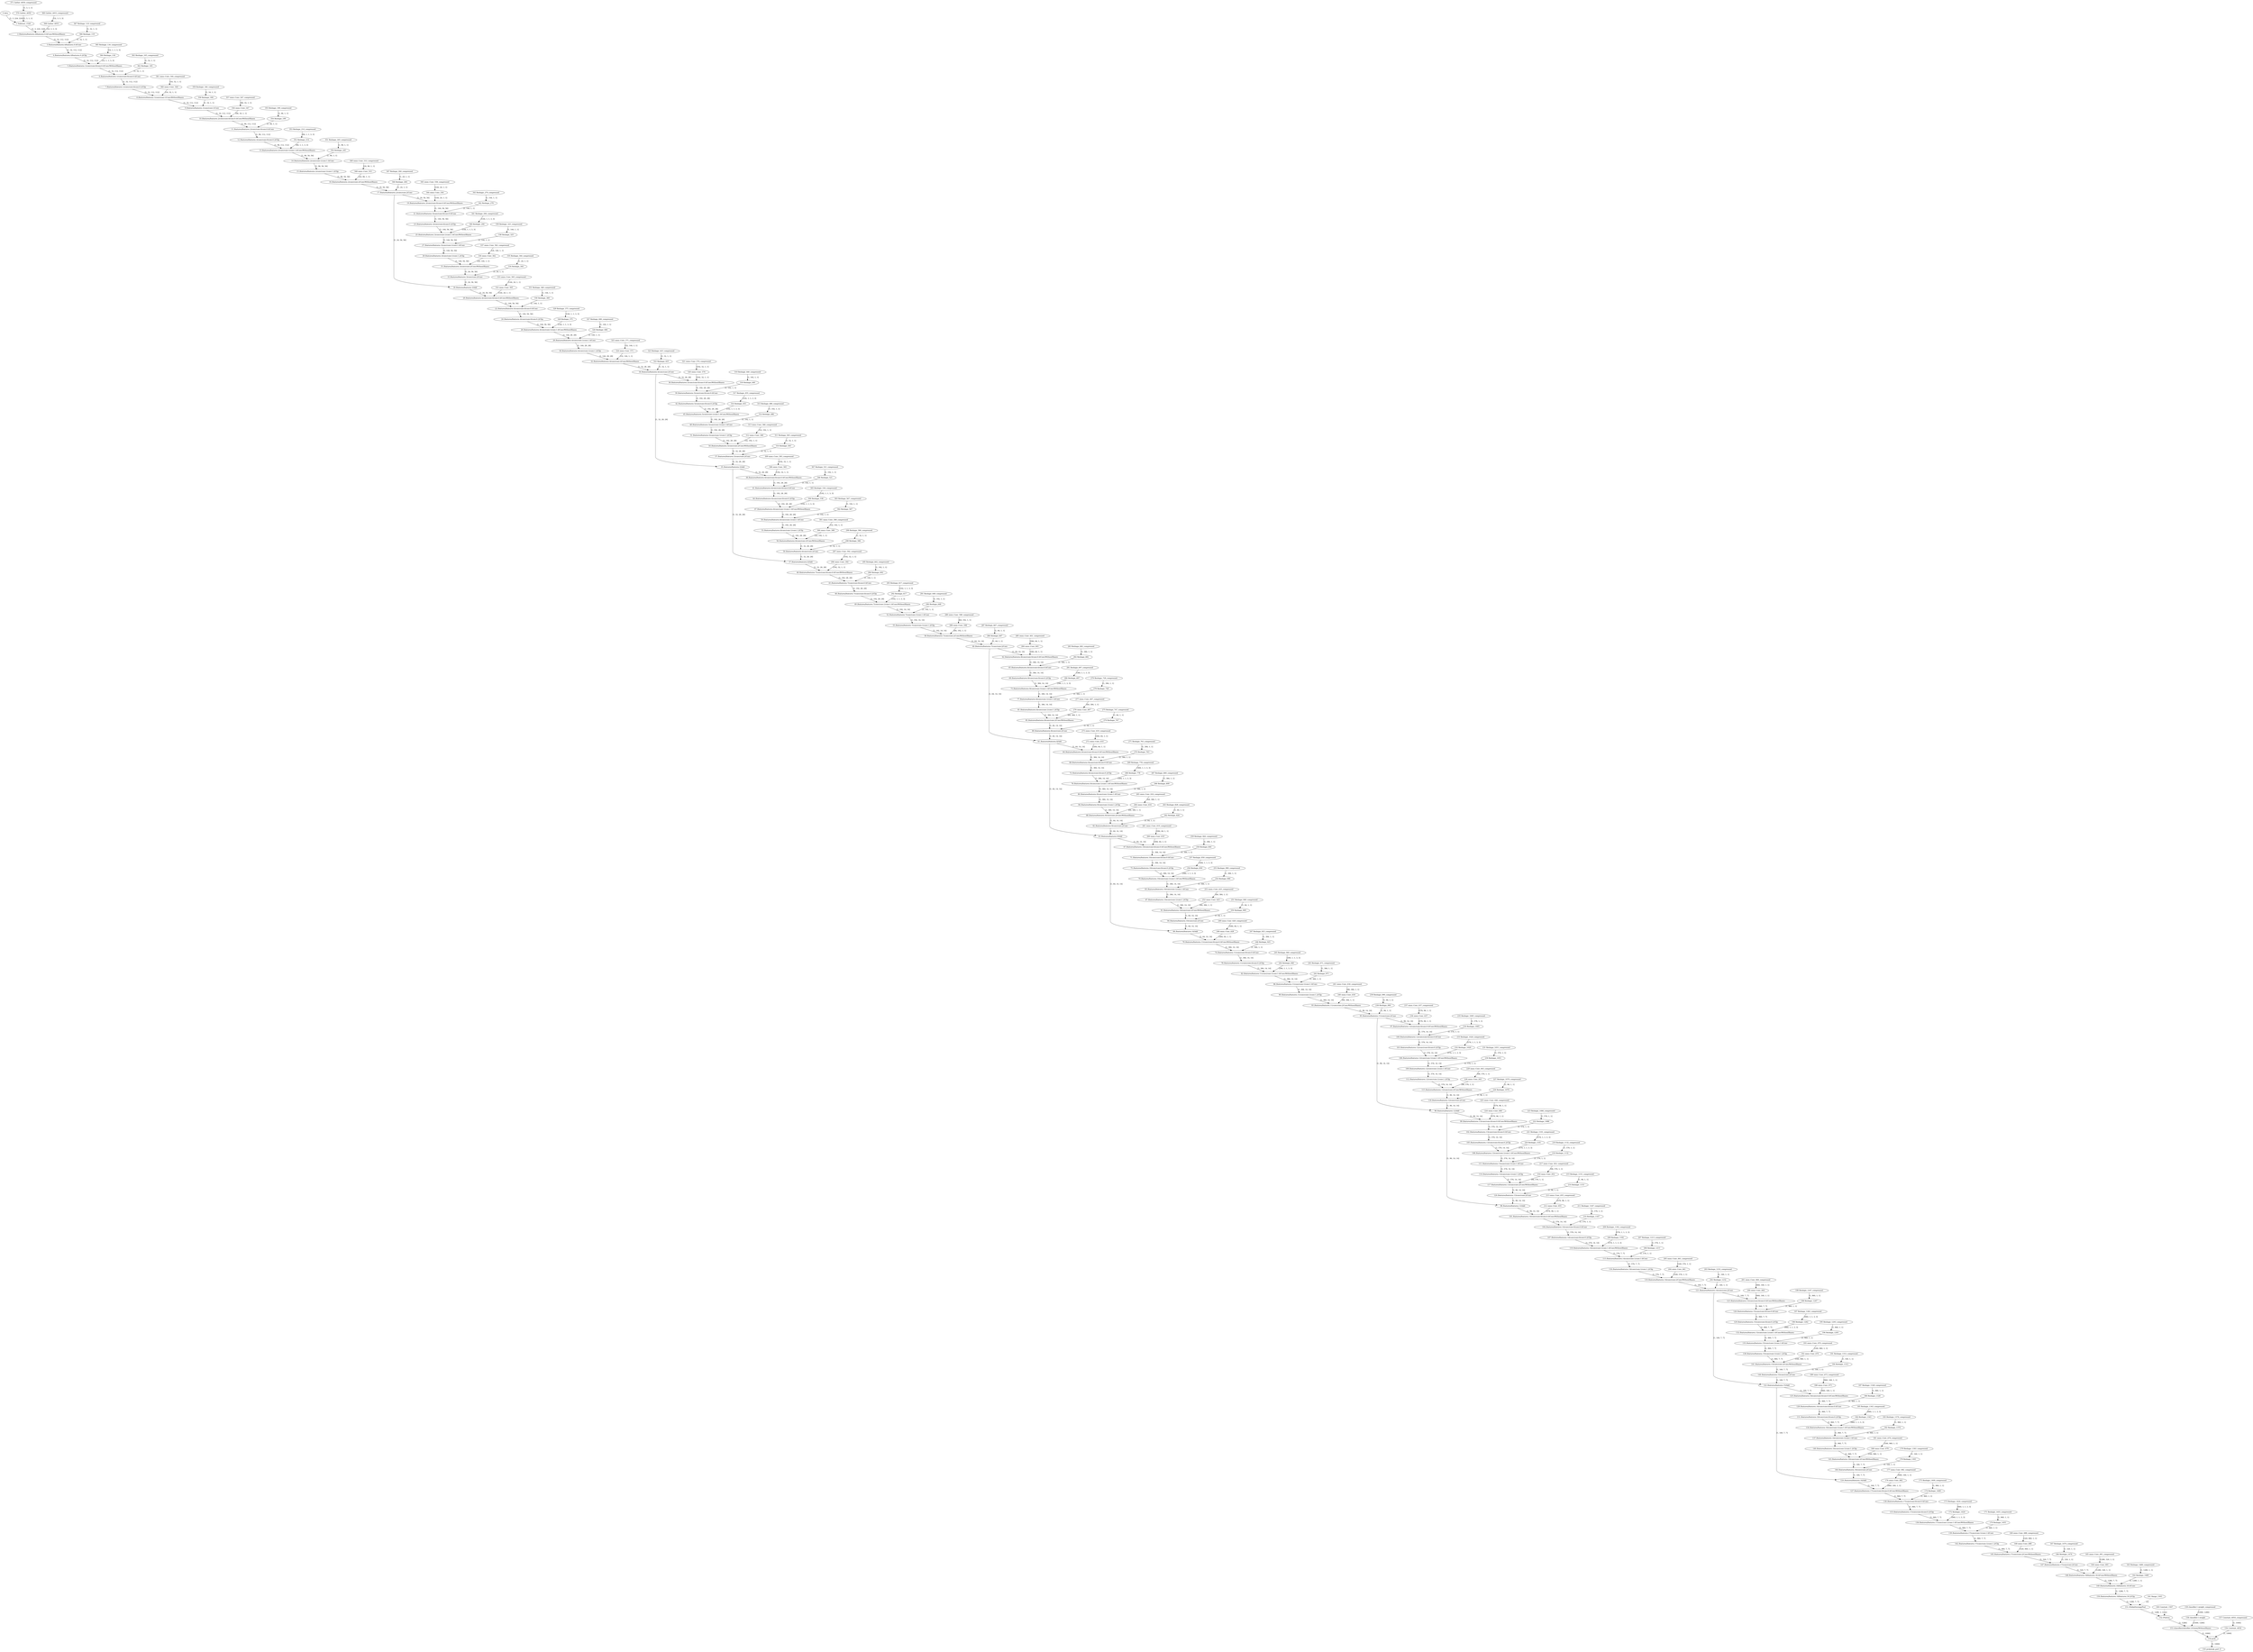 strict digraph  {
"0 data" [id=0, type=Parameter];
"1 Subtract_1526" [id=1, type=Subtract];
"2 /features/features.0/features.0.0/Conv/WithoutBiases" [id=2, type=Convolution];
"3 /features/features.0/features.0.0/Conv" [id=3, type=Add];
"4 /features/features.0/features.0.2/Clip" [id=4, type=Clamp];
"5 /features/features.1/conv/conv.0/conv.0.0/Conv/WithoutBiases" [id=5, type=GroupConvolution];
"6 /features/features.1/conv/conv.0/conv.0.0/Conv" [id=6, type=Add];
"7 /features/features.1/conv/conv.0/conv.0.2/Clip" [id=7, type=Clamp];
"8 /features/features.1/conv/conv.1/Conv/WithoutBiases" [id=8, type=Convolution];
"9 /features/features.1/conv/conv.1/Conv" [id=9, type=Add];
"10 /features/features.2/conv/conv.0/conv.0.0/Conv/WithoutBiases" [id=10, type=Convolution];
"11 /features/features.2/conv/conv.0/conv.0.0/Conv" [id=11, type=Add];
"12 /features/features.2/conv/conv.0/conv.0.2/Clip" [id=12, type=Clamp];
"13 /features/features.2/conv/conv.1/conv.1.0/Conv/WithoutBiases" [id=13, type=GroupConvolution];
"14 /features/features.2/conv/conv.1/conv.1.0/Conv" [id=14, type=Add];
"15 /features/features.2/conv/conv.1/conv.1.2/Clip" [id=15, type=Clamp];
"16 /features/features.2/conv/conv.2/Conv/WithoutBiases" [id=16, type=Convolution];
"17 /features/features.2/conv/conv.2/Conv" [id=17, type=Add];
"18 /features/features.3/Add" [id=18, type=Add];
"19 /features/features.3/conv/conv.0/conv.0.0/Conv/WithoutBiases" [id=19, type=Convolution];
"20 /features/features.4/conv/conv.0/conv.0.0/Conv/WithoutBiases" [id=20, type=Convolution];
"21 /features/features.3/conv/conv.0/conv.0.0/Conv" [id=21, type=Add];
"22 /features/features.4/conv/conv.0/conv.0.0/Conv" [id=22, type=Add];
"23 /features/features.3/conv/conv.0/conv.0.2/Clip" [id=23, type=Clamp];
"24 /features/features.4/conv/conv.0/conv.0.2/Clip" [id=24, type=Clamp];
"25 /features/features.3/conv/conv.1/conv.1.0/Conv/WithoutBiases" [id=25, type=GroupConvolution];
"26 /features/features.4/conv/conv.1/conv.1.0/Conv/WithoutBiases" [id=26, type=GroupConvolution];
"27 /features/features.3/conv/conv.1/conv.1.0/Conv" [id=27, type=Add];
"28 /features/features.4/conv/conv.1/conv.1.0/Conv" [id=28, type=Add];
"29 /features/features.3/conv/conv.1/conv.1.2/Clip" [id=29, type=Clamp];
"30 /features/features.4/conv/conv.1/conv.1.2/Clip" [id=30, type=Clamp];
"31 /features/features.3/conv/conv.2/Conv/WithoutBiases" [id=31, type=Convolution];
"32 /features/features.4/conv/conv.2/Conv/WithoutBiases" [id=32, type=Convolution];
"33 /features/features.3/conv/conv.2/Conv" [id=33, type=Add];
"34 /features/features.4/conv/conv.2/Conv" [id=34, type=Add];
"35 /features/features.5/Add" [id=35, type=Add];
"36 /features/features.5/conv/conv.0/conv.0.0/Conv/WithoutBiases" [id=36, type=Convolution];
"37 /features/features.6/Add" [id=37, type=Add];
"38 /features/features.6/conv/conv.0/conv.0.0/Conv/WithoutBiases" [id=38, type=Convolution];
"39 /features/features.5/conv/conv.0/conv.0.0/Conv" [id=39, type=Add];
"40 /features/features.7/conv/conv.0/conv.0.0/Conv/WithoutBiases" [id=40, type=Convolution];
"41 /features/features.6/conv/conv.0/conv.0.0/Conv" [id=41, type=Add];
"42 /features/features.5/conv/conv.0/conv.0.2/Clip" [id=42, type=Clamp];
"43 /features/features.7/conv/conv.0/conv.0.0/Conv" [id=43, type=Add];
"44 /features/features.6/conv/conv.0/conv.0.2/Clip" [id=44, type=Clamp];
"45 /features/features.5/conv/conv.1/conv.1.0/Conv/WithoutBiases" [id=45, type=GroupConvolution];
"46 /features/features.7/conv/conv.0/conv.0.2/Clip" [id=46, type=Clamp];
"47 /features/features.6/conv/conv.1/conv.1.0/Conv/WithoutBiases" [id=47, type=GroupConvolution];
"48 /features/features.5/conv/conv.1/conv.1.0/Conv" [id=48, type=Add];
"49 /features/features.7/conv/conv.1/conv.1.0/Conv/WithoutBiases" [id=49, type=GroupConvolution];
"50 /features/features.6/conv/conv.1/conv.1.0/Conv" [id=50, type=Add];
"51 /features/features.5/conv/conv.1/conv.1.2/Clip" [id=51, type=Clamp];
"52 /features/features.7/conv/conv.1/conv.1.0/Conv" [id=52, type=Add];
"53 /features/features.6/conv/conv.1/conv.1.2/Clip" [id=53, type=Clamp];
"54 /features/features.5/conv/conv.2/Conv/WithoutBiases" [id=54, type=Convolution];
"55 /features/features.7/conv/conv.1/conv.1.2/Clip" [id=55, type=Clamp];
"56 /features/features.6/conv/conv.2/Conv/WithoutBiases" [id=56, type=Convolution];
"57 /features/features.5/conv/conv.2/Conv" [id=57, type=Add];
"58 /features/features.7/conv/conv.2/Conv/WithoutBiases" [id=58, type=Convolution];
"59 /features/features.6/conv/conv.2/Conv" [id=59, type=Add];
"60 /features/features.7/conv/conv.2/Conv" [id=60, type=Add];
"61 /features/features.8/Add" [id=61, type=Add];
"62 /features/features.8/conv/conv.0/conv.0.0/Conv/WithoutBiases" [id=62, type=Convolution];
"63 /features/features.9/Add" [id=63, type=Add];
"64 /features/features.9/conv/conv.0/conv.0.0/Conv/WithoutBiases" [id=64, type=Convolution];
"65 /features/features.8/conv/conv.0/conv.0.0/Conv" [id=65, type=Add];
"66 /features/features.10/Add" [id=66, type=Add];
"67 /features/features.10/conv/conv.0/conv.0.0/Conv/WithoutBiases" [id=67, type=Convolution];
"68 /features/features.9/conv/conv.0/conv.0.0/Conv" [id=68, type=Add];
"69 /features/features.8/conv/conv.0/conv.0.2/Clip" [id=69, type=Clamp];
"70 /features/features.11/conv/conv.0/conv.0.0/Conv/WithoutBiases" [id=70, type=Convolution];
"71 /features/features.10/conv/conv.0/conv.0.0/Conv" [id=71, type=Add];
"72 /features/features.9/conv/conv.0/conv.0.2/Clip" [id=72, type=Clamp];
"73 /features/features.8/conv/conv.1/conv.1.0/Conv/WithoutBiases" [id=73, type=GroupConvolution];
"74 /features/features.11/conv/conv.0/conv.0.0/Conv" [id=74, type=Add];
"75 /features/features.10/conv/conv.0/conv.0.2/Clip" [id=75, type=Clamp];
"76 /features/features.9/conv/conv.1/conv.1.0/Conv/WithoutBiases" [id=76, type=GroupConvolution];
"77 /features/features.8/conv/conv.1/conv.1.0/Conv" [id=77, type=Add];
"78 /features/features.11/conv/conv.0/conv.0.2/Clip" [id=78, type=Clamp];
"79 /features/features.10/conv/conv.1/conv.1.0/Conv/WithoutBiases" [id=79, type=GroupConvolution];
"80 /features/features.9/conv/conv.1/conv.1.0/Conv" [id=80, type=Add];
"81 /features/features.8/conv/conv.1/conv.1.2/Clip" [id=81, type=Clamp];
"82 /features/features.11/conv/conv.1/conv.1.0/Conv/WithoutBiases" [id=82, type=GroupConvolution];
"83 /features/features.10/conv/conv.1/conv.1.0/Conv" [id=83, type=Add];
"84 /features/features.9/conv/conv.1/conv.1.2/Clip" [id=84, type=Clamp];
"85 /features/features.8/conv/conv.2/Conv/WithoutBiases" [id=85, type=Convolution];
"86 /features/features.11/conv/conv.1/conv.1.0/Conv" [id=86, type=Add];
"87 /features/features.10/conv/conv.1/conv.1.2/Clip" [id=87, type=Clamp];
"88 /features/features.9/conv/conv.2/Conv/WithoutBiases" [id=88, type=Convolution];
"89 /features/features.8/conv/conv.2/Conv" [id=89, type=Add];
"90 /features/features.11/conv/conv.1/conv.1.2/Clip" [id=90, type=Clamp];
"91 /features/features.10/conv/conv.2/Conv/WithoutBiases" [id=91, type=Convolution];
"92 /features/features.9/conv/conv.2/Conv" [id=92, type=Add];
"93 /features/features.11/conv/conv.2/Conv/WithoutBiases" [id=93, type=Convolution];
"94 /features/features.10/conv/conv.2/Conv" [id=94, type=Add];
"95 /features/features.11/conv/conv.2/Conv" [id=95, type=Add];
"96 /features/features.12/Add" [id=96, type=Add];
"97 /features/features.12/conv/conv.0/conv.0.0/Conv/WithoutBiases" [id=97, type=Convolution];
"98 /features/features.13/Add" [id=98, type=Add];
"99 /features/features.13/conv/conv.0/conv.0.0/Conv/WithoutBiases" [id=99, type=Convolution];
"100 /features/features.12/conv/conv.0/conv.0.0/Conv" [id=100, type=Add];
"101 /features/features.14/conv/conv.0/conv.0.0/Conv/WithoutBiases" [id=101, type=Convolution];
"102 /features/features.13/conv/conv.0/conv.0.0/Conv" [id=102, type=Add];
"103 /features/features.12/conv/conv.0/conv.0.2/Clip" [id=103, type=Clamp];
"104 /features/features.14/conv/conv.0/conv.0.0/Conv" [id=104, type=Add];
"105 /features/features.13/conv/conv.0/conv.0.2/Clip" [id=105, type=Clamp];
"106 /features/features.12/conv/conv.1/conv.1.0/Conv/WithoutBiases" [id=106, type=GroupConvolution];
"107 /features/features.14/conv/conv.0/conv.0.2/Clip" [id=107, type=Clamp];
"108 /features/features.13/conv/conv.1/conv.1.0/Conv/WithoutBiases" [id=108, type=GroupConvolution];
"109 /features/features.12/conv/conv.1/conv.1.0/Conv" [id=109, type=Add];
"110 /features/features.14/conv/conv.1/conv.1.0/Conv/WithoutBiases" [id=110, type=GroupConvolution];
"111 /features/features.13/conv/conv.1/conv.1.0/Conv" [id=111, type=Add];
"112 /features/features.12/conv/conv.1/conv.1.2/Clip" [id=112, type=Clamp];
"113 /features/features.14/conv/conv.1/conv.1.0/Conv" [id=113, type=Add];
"114 /features/features.13/conv/conv.1/conv.1.2/Clip" [id=114, type=Clamp];
"115 /features/features.12/conv/conv.2/Conv/WithoutBiases" [id=115, type=Convolution];
"116 /features/features.14/conv/conv.1/conv.1.2/Clip" [id=116, type=Clamp];
"117 /features/features.13/conv/conv.2/Conv/WithoutBiases" [id=117, type=Convolution];
"118 /features/features.12/conv/conv.2/Conv" [id=118, type=Add];
"119 /features/features.14/conv/conv.2/Conv/WithoutBiases" [id=119, type=Convolution];
"120 /features/features.13/conv/conv.2/Conv" [id=120, type=Add];
"121 /features/features.14/conv/conv.2/Conv" [id=121, type=Add];
"122 /features/features.15/Add" [id=122, type=Add];
"123 /features/features.15/conv/conv.0/conv.0.0/Conv/WithoutBiases" [id=123, type=Convolution];
"124 /features/features.16/Add" [id=124, type=Add];
"125 /features/features.16/conv/conv.0/conv.0.0/Conv/WithoutBiases" [id=125, type=Convolution];
"126 /features/features.15/conv/conv.0/conv.0.0/Conv" [id=126, type=Add];
"127 /features/features.17/conv/conv.0/conv.0.0/Conv/WithoutBiases" [id=127, type=Convolution];
"128 /features/features.16/conv/conv.0/conv.0.0/Conv" [id=128, type=Add];
"129 /features/features.15/conv/conv.0/conv.0.2/Clip" [id=129, type=Clamp];
"130 /features/features.17/conv/conv.0/conv.0.0/Conv" [id=130, type=Add];
"131 /features/features.16/conv/conv.0/conv.0.2/Clip" [id=131, type=Clamp];
"132 /features/features.15/conv/conv.1/conv.1.0/Conv/WithoutBiases" [id=132, type=GroupConvolution];
"133 /features/features.17/conv/conv.0/conv.0.2/Clip" [id=133, type=Clamp];
"134 /features/features.16/conv/conv.1/conv.1.0/Conv/WithoutBiases" [id=134, type=GroupConvolution];
"135 /features/features.15/conv/conv.1/conv.1.0/Conv" [id=135, type=Add];
"136 /features/features.17/conv/conv.1/conv.1.0/Conv/WithoutBiases" [id=136, type=GroupConvolution];
"137 /features/features.16/conv/conv.1/conv.1.0/Conv" [id=137, type=Add];
"138 /features/features.15/conv/conv.1/conv.1.2/Clip" [id=138, type=Clamp];
"139 /features/features.17/conv/conv.1/conv.1.0/Conv" [id=139, type=Add];
"140 /features/features.16/conv/conv.1/conv.1.2/Clip" [id=140, type=Clamp];
"141 /features/features.15/conv/conv.2/Conv/WithoutBiases" [id=141, type=Convolution];
"142 /features/features.17/conv/conv.1/conv.1.2/Clip" [id=142, type=Clamp];
"143 /features/features.16/conv/conv.2/Conv/WithoutBiases" [id=143, type=Convolution];
"144 /features/features.15/conv/conv.2/Conv" [id=144, type=Add];
"145 /features/features.17/conv/conv.2/Conv/WithoutBiases" [id=145, type=Convolution];
"146 /features/features.16/conv/conv.2/Conv" [id=146, type=Add];
"147 /features/features.17/conv/conv.2/Conv" [id=147, type=Add];
"148 /features/features.18/features.18.0/Conv/WithoutBiases" [id=148, type=Convolution];
"149 /features/features.18/features.18.0/Conv" [id=149, type=Add];
"150 /features/features.18/features.18.2/Clip" [id=150, type=Clamp];
"151 /GlobalAveragePool" [id=151, type=ReduceMean];
"152 /Flatten" [id=152, type=Reshape];
"153 /classifier/classifier.1/Gemm/WithoutBiases" [id=153, type=MatMul];
"154 prob" [id=154, type=Add];
"155 prob/sink_port_0" [id=155, type=Result];
"156 Constant_4054" [id=156, type=Convert];
"157 Constant_4054_compressed" [id=157, type=Constant];
"158 classifier.1.weight" [id=158, type=Convert];
"159 classifier.1.weight_compressed" [id=159, type=Constant];
"160 Constant_1507" [id=160, type=Constant];
"161 Range_1503" [id=161, type=Constant];
"162 Reshape_1489" [id=162, type=Convert];
"163 Reshape_1489_compressed" [id=163, type=Constant];
"164 onnx^^Conv_691" [id=164, label="164 onnx::Conv_691", type=Convert];
"165 onnx^^Conv_691_compressed" [id=165, label="165 onnx::Conv_691_compressed", type=Constant];
"166 Reshape_1474" [id=166, type=Convert];
"167 Reshape_1474_compressed" [id=167, type=Constant];
"168 onnx^^Conv_688" [id=168, label="168 onnx::Conv_688", type=Convert];
"169 onnx^^Conv_688_compressed" [id=169, label="169 onnx::Conv_688_compressed", type=Constant];
"170 Reshape_1455" [id=170, type=Convert];
"171 Reshape_1455_compressed" [id=171, type=Constant];
"172 Reshape_1424" [id=172, type=Convert];
"173 Reshape_1424_compressed" [id=173, type=Constant];
"174 Reshape_1409" [id=174, type=Convert];
"175 Reshape_1409_compressed" [id=175, type=Constant];
"176 onnx^^Conv_682" [id=176, label="176 onnx::Conv_682", type=Convert];
"177 onnx^^Conv_682_compressed" [id=177, label="177 onnx::Conv_682_compressed", type=Constant];
"178 Reshape_1393" [id=178, type=Convert];
"179 Reshape_1393_compressed" [id=179, type=Constant];
"180 onnx^^Conv_679" [id=180, label="180 onnx::Conv_679", type=Convert];
"181 onnx^^Conv_679_compressed" [id=181, label="181 onnx::Conv_679_compressed", type=Constant];
"182 Reshape_1374" [id=182, type=Convert];
"183 Reshape_1374_compressed" [id=183, type=Constant];
"184 Reshape_1343" [id=184, type=Convert];
"185 Reshape_1343_compressed" [id=185, type=Constant];
"186 Reshape_1328" [id=186, type=Convert];
"187 Reshape_1328_compressed" [id=187, type=Constant];
"188 onnx^^Conv_673" [id=188, label="188 onnx::Conv_673", type=Convert];
"189 onnx^^Conv_673_compressed" [id=189, label="189 onnx::Conv_673_compressed", type=Constant];
"190 Reshape_1312" [id=190, type=Convert];
"191 Reshape_1312_compressed" [id=191, type=Constant];
"192 onnx^^Conv_670" [id=192, label="192 onnx::Conv_670", type=Convert];
"193 onnx^^Conv_670_compressed" [id=193, label="193 onnx::Conv_670_compressed", type=Constant];
"194 Reshape_1293" [id=194, type=Convert];
"195 Reshape_1293_compressed" [id=195, type=Constant];
"196 Reshape_1262" [id=196, type=Convert];
"197 Reshape_1262_compressed" [id=197, type=Constant];
"198 Reshape_1247" [id=198, type=Convert];
"199 Reshape_1247_compressed" [id=199, type=Constant];
"200 onnx^^Conv_664" [id=200, label="200 onnx::Conv_664", type=Convert];
"201 onnx^^Conv_664_compressed" [id=201, label="201 onnx::Conv_664_compressed", type=Constant];
"202 Reshape_1232" [id=202, type=Convert];
"203 Reshape_1232_compressed" [id=203, type=Constant];
"204 onnx^^Conv_661" [id=204, label="204 onnx::Conv_661", type=Convert];
"205 onnx^^Conv_661_compressed" [id=205, label="205 onnx::Conv_661_compressed", type=Constant];
"206 Reshape_1213" [id=206, type=Convert];
"207 Reshape_1213_compressed" [id=207, type=Constant];
"208 Reshape_1182" [id=208, type=Convert];
"209 Reshape_1182_compressed" [id=209, type=Constant];
"210 Reshape_1167" [id=210, type=Convert];
"211 Reshape_1167_compressed" [id=211, type=Constant];
"212 onnx^^Conv_655" [id=212, label="212 onnx::Conv_655", type=Convert];
"213 onnx^^Conv_655_compressed" [id=213, label="213 onnx::Conv_655_compressed", type=Constant];
"214 Reshape_1151" [id=214, type=Convert];
"215 Reshape_1151_compressed" [id=215, type=Constant];
"216 onnx^^Conv_652" [id=216, label="216 onnx::Conv_652", type=Convert];
"217 onnx^^Conv_652_compressed" [id=217, label="217 onnx::Conv_652_compressed", type=Constant];
"218 Reshape_1132" [id=218, type=Convert];
"219 Reshape_1132_compressed" [id=219, type=Constant];
"220 Reshape_1101" [id=220, type=Convert];
"221 Reshape_1101_compressed" [id=221, type=Constant];
"222 Reshape_1086" [id=222, type=Convert];
"223 Reshape_1086_compressed" [id=223, type=Constant];
"224 onnx^^Conv_646" [id=224, label="224 onnx::Conv_646", type=Convert];
"225 onnx^^Conv_646_compressed" [id=225, label="225 onnx::Conv_646_compressed", type=Constant];
"226 Reshape_1070" [id=226, type=Convert];
"227 Reshape_1070_compressed" [id=227, type=Constant];
"228 onnx^^Conv_643" [id=228, label="228 onnx::Conv_643", type=Convert];
"229 onnx^^Conv_643_compressed" [id=229, label="229 onnx::Conv_643_compressed", type=Constant];
"230 Reshape_1051" [id=230, type=Convert];
"231 Reshape_1051_compressed" [id=231, type=Constant];
"232 Reshape_1020" [id=232, type=Convert];
"233 Reshape_1020_compressed" [id=233, type=Constant];
"234 Reshape_1005" [id=234, type=Convert];
"235 Reshape_1005_compressed" [id=235, type=Constant];
"236 onnx^^Conv_637" [id=236, label="236 onnx::Conv_637", type=Convert];
"237 onnx^^Conv_637_compressed" [id=237, label="237 onnx::Conv_637_compressed", type=Constant];
"238 Reshape_990" [id=238, type=Convert];
"239 Reshape_990_compressed" [id=239, type=Constant];
"240 onnx^^Conv_634" [id=240, label="240 onnx::Conv_634", type=Convert];
"241 onnx^^Conv_634_compressed" [id=241, label="241 onnx::Conv_634_compressed", type=Constant];
"242 Reshape_971" [id=242, type=Convert];
"243 Reshape_971_compressed" [id=243, type=Constant];
"244 Reshape_940" [id=244, type=Convert];
"245 Reshape_940_compressed" [id=245, type=Constant];
"246 Reshape_925" [id=246, type=Convert];
"247 Reshape_925_compressed" [id=247, type=Constant];
"248 onnx^^Conv_628" [id=248, label="248 onnx::Conv_628", type=Convert];
"249 onnx^^Conv_628_compressed" [id=249, label="249 onnx::Conv_628_compressed", type=Constant];
"250 Reshape_909" [id=250, type=Convert];
"251 Reshape_909_compressed" [id=251, type=Constant];
"252 onnx^^Conv_625" [id=252, label="252 onnx::Conv_625", type=Convert];
"253 onnx^^Conv_625_compressed" [id=253, label="253 onnx::Conv_625_compressed", type=Constant];
"254 Reshape_890" [id=254, type=Convert];
"255 Reshape_890_compressed" [id=255, type=Constant];
"256 Reshape_859" [id=256, type=Convert];
"257 Reshape_859_compressed" [id=257, type=Constant];
"258 Reshape_844" [id=258, type=Convert];
"259 Reshape_844_compressed" [id=259, type=Constant];
"260 onnx^^Conv_619" [id=260, label="260 onnx::Conv_619", type=Convert];
"261 onnx^^Conv_619_compressed" [id=261, label="261 onnx::Conv_619_compressed", type=Constant];
"262 Reshape_828" [id=262, type=Convert];
"263 Reshape_828_compressed" [id=263, type=Constant];
"264 onnx^^Conv_616" [id=264, label="264 onnx::Conv_616", type=Convert];
"265 onnx^^Conv_616_compressed" [id=265, label="265 onnx::Conv_616_compressed", type=Constant];
"266 Reshape_809" [id=266, type=Convert];
"267 Reshape_809_compressed" [id=267, type=Constant];
"268 Reshape_778" [id=268, type=Convert];
"269 Reshape_778_compressed" [id=269, type=Constant];
"270 Reshape_763" [id=270, type=Convert];
"271 Reshape_763_compressed" [id=271, type=Constant];
"272 onnx^^Conv_610" [id=272, label="272 onnx::Conv_610", type=Convert];
"273 onnx^^Conv_610_compressed" [id=273, label="273 onnx::Conv_610_compressed", type=Constant];
"274 Reshape_747" [id=274, type=Convert];
"275 Reshape_747_compressed" [id=275, type=Constant];
"276 onnx^^Conv_607" [id=276, label="276 onnx::Conv_607", type=Convert];
"277 onnx^^Conv_607_compressed" [id=277, label="277 onnx::Conv_607_compressed", type=Constant];
"278 Reshape_728" [id=278, type=Convert];
"279 Reshape_728_compressed" [id=279, type=Constant];
"280 Reshape_697" [id=280, type=Convert];
"281 Reshape_697_compressed" [id=281, type=Constant];
"282 Reshape_682" [id=282, type=Convert];
"283 Reshape_682_compressed" [id=283, type=Constant];
"284 onnx^^Conv_601" [id=284, label="284 onnx::Conv_601", type=Convert];
"285 onnx^^Conv_601_compressed" [id=285, label="285 onnx::Conv_601_compressed", type=Constant];
"286 Reshape_667" [id=286, type=Convert];
"287 Reshape_667_compressed" [id=287, type=Constant];
"288 onnx^^Conv_598" [id=288, label="288 onnx::Conv_598", type=Convert];
"289 onnx^^Conv_598_compressed" [id=289, label="289 onnx::Conv_598_compressed", type=Constant];
"290 Reshape_648" [id=290, type=Convert];
"291 Reshape_648_compressed" [id=291, type=Constant];
"292 Reshape_617" [id=292, type=Convert];
"293 Reshape_617_compressed" [id=293, type=Constant];
"294 Reshape_602" [id=294, type=Convert];
"295 Reshape_602_compressed" [id=295, type=Constant];
"296 onnx^^Conv_592" [id=296, label="296 onnx::Conv_592", type=Convert];
"297 onnx^^Conv_592_compressed" [id=297, label="297 onnx::Conv_592_compressed", type=Constant];
"298 Reshape_586" [id=298, type=Convert];
"299 Reshape_586_compressed" [id=299, type=Constant];
"300 onnx^^Conv_589" [id=300, label="300 onnx::Conv_589", type=Convert];
"301 onnx^^Conv_589_compressed" [id=301, label="301 onnx::Conv_589_compressed", type=Constant];
"302 Reshape_567" [id=302, type=Convert];
"303 Reshape_567_compressed" [id=303, type=Constant];
"304 Reshape_536" [id=304, type=Convert];
"305 Reshape_536_compressed" [id=305, type=Constant];
"306 Reshape_521" [id=306, type=Convert];
"307 Reshape_521_compressed" [id=307, type=Constant];
"308 onnx^^Conv_583" [id=308, label="308 onnx::Conv_583", type=Convert];
"309 onnx^^Conv_583_compressed" [id=309, label="309 onnx::Conv_583_compressed", type=Constant];
"310 Reshape_505" [id=310, type=Convert];
"311 Reshape_505_compressed" [id=311, type=Constant];
"312 onnx^^Conv_580" [id=312, label="312 onnx::Conv_580", type=Convert];
"313 onnx^^Conv_580_compressed" [id=313, label="313 onnx::Conv_580_compressed", type=Constant];
"314 Reshape_486" [id=314, type=Convert];
"315 Reshape_486_compressed" [id=315, type=Constant];
"316 Reshape_455" [id=316, type=Convert];
"317 Reshape_455_compressed" [id=317, type=Constant];
"318 Reshape_440" [id=318, type=Convert];
"319 Reshape_440_compressed" [id=319, type=Constant];
"320 onnx^^Conv_574" [id=320, label="320 onnx::Conv_574", type=Convert];
"321 onnx^^Conv_574_compressed" [id=321, label="321 onnx::Conv_574_compressed", type=Constant];
"322 Reshape_425" [id=322, type=Convert];
"323 Reshape_425_compressed" [id=323, type=Constant];
"324 onnx^^Conv_571" [id=324, label="324 onnx::Conv_571", type=Convert];
"325 onnx^^Conv_571_compressed" [id=325, label="325 onnx::Conv_571_compressed", type=Constant];
"326 Reshape_406" [id=326, type=Convert];
"327 Reshape_406_compressed" [id=327, type=Constant];
"328 Reshape_375" [id=328, type=Convert];
"329 Reshape_375_compressed" [id=329, type=Constant];
"330 Reshape_360" [id=330, type=Convert];
"331 Reshape_360_compressed" [id=331, type=Constant];
"332 onnx^^Conv_565" [id=332, label="332 onnx::Conv_565", type=Convert];
"333 onnx^^Conv_565_compressed" [id=333, label="333 onnx::Conv_565_compressed", type=Constant];
"334 Reshape_344" [id=334, type=Convert];
"335 Reshape_344_compressed" [id=335, type=Constant];
"336 onnx^^Conv_562" [id=336, label="336 onnx::Conv_562", type=Convert];
"337 onnx^^Conv_562_compressed" [id=337, label="337 onnx::Conv_562_compressed", type=Constant];
"338 Reshape_325" [id=338, type=Convert];
"339 Reshape_325_compressed" [id=339, type=Constant];
"340 Reshape_294" [id=340, type=Convert];
"341 Reshape_294_compressed" [id=341, type=Constant];
"342 Reshape_279" [id=342, type=Convert];
"343 Reshape_279_compressed" [id=343, type=Constant];
"344 onnx^^Conv_556" [id=344, label="344 onnx::Conv_556", type=Convert];
"345 onnx^^Conv_556_compressed" [id=345, label="345 onnx::Conv_556_compressed", type=Constant];
"346 Reshape_264" [id=346, type=Convert];
"347 Reshape_264_compressed" [id=347, type=Constant];
"348 onnx^^Conv_553" [id=348, label="348 onnx::Conv_553", type=Convert];
"349 onnx^^Conv_553_compressed" [id=349, label="349 onnx::Conv_553_compressed", type=Constant];
"350 Reshape_245" [id=350, type=Convert];
"351 Reshape_245_compressed" [id=351, type=Constant];
"352 Reshape_214" [id=352, type=Convert];
"353 Reshape_214_compressed" [id=353, type=Constant];
"354 Reshape_199" [id=354, type=Convert];
"355 Reshape_199_compressed" [id=355, type=Constant];
"356 onnx^^Conv_547" [id=356, label="356 onnx::Conv_547", type=Convert];
"357 onnx^^Conv_547_compressed" [id=357, label="357 onnx::Conv_547_compressed", type=Constant];
"358 Reshape_184" [id=358, type=Convert];
"359 Reshape_184_compressed" [id=359, type=Constant];
"360 onnx^^Conv_544" [id=360, label="360 onnx::Conv_544", type=Convert];
"361 onnx^^Conv_544_compressed" [id=361, label="361 onnx::Conv_544_compressed", type=Constant];
"362 Reshape_165" [id=362, type=Convert];
"363 Reshape_165_compressed" [id=363, type=Constant];
"364 Reshape_134" [id=364, type=Convert];
"365 Reshape_134_compressed" [id=365, type=Constant];
"366 Reshape_119" [id=366, type=Convert];
"367 Reshape_119_compressed" [id=367, type=Constant];
"368 Gather_4053" [id=368, type=Convert];
"369 Gather_4053_compressed" [id=369, type=Constant];
"370 Gather_4050" [id=370, type=Convert];
"371 Gather_4050_compressed" [id=371, type=Constant];
"0 data" -> "1 Subtract_1526"  [label="[1, 3, 224, 224]", style=solid];
"1 Subtract_1526" -> "2 /features/features.0/features.0.0/Conv/WithoutBiases"  [label="[1, 3, 224, 224]", style=solid];
"2 /features/features.0/features.0.0/Conv/WithoutBiases" -> "3 /features/features.0/features.0.0/Conv"  [label="[1, 32, 112, 112]", style=solid];
"3 /features/features.0/features.0.0/Conv" -> "4 /features/features.0/features.0.2/Clip"  [label="[1, 32, 112, 112]", style=solid];
"4 /features/features.0/features.0.2/Clip" -> "5 /features/features.1/conv/conv.0/conv.0.0/Conv/WithoutBiases"  [label="[1, 32, 112, 112]", style=solid];
"5 /features/features.1/conv/conv.0/conv.0.0/Conv/WithoutBiases" -> "6 /features/features.1/conv/conv.0/conv.0.0/Conv"  [label="[1, 32, 112, 112]", style=solid];
"6 /features/features.1/conv/conv.0/conv.0.0/Conv" -> "7 /features/features.1/conv/conv.0/conv.0.2/Clip"  [label="[1, 32, 112, 112]", style=solid];
"7 /features/features.1/conv/conv.0/conv.0.2/Clip" -> "8 /features/features.1/conv/conv.1/Conv/WithoutBiases"  [label="[1, 32, 112, 112]", style=solid];
"8 /features/features.1/conv/conv.1/Conv/WithoutBiases" -> "9 /features/features.1/conv/conv.1/Conv"  [label="[1, 16, 112, 112]", style=solid];
"9 /features/features.1/conv/conv.1/Conv" -> "10 /features/features.2/conv/conv.0/conv.0.0/Conv/WithoutBiases"  [label="[1, 16, 112, 112]", style=solid];
"10 /features/features.2/conv/conv.0/conv.0.0/Conv/WithoutBiases" -> "11 /features/features.2/conv/conv.0/conv.0.0/Conv"  [label="[1, 96, 112, 112]", style=solid];
"11 /features/features.2/conv/conv.0/conv.0.0/Conv" -> "12 /features/features.2/conv/conv.0/conv.0.2/Clip"  [label="[1, 96, 112, 112]", style=solid];
"12 /features/features.2/conv/conv.0/conv.0.2/Clip" -> "13 /features/features.2/conv/conv.1/conv.1.0/Conv/WithoutBiases"  [label="[1, 96, 112, 112]", style=solid];
"13 /features/features.2/conv/conv.1/conv.1.0/Conv/WithoutBiases" -> "14 /features/features.2/conv/conv.1/conv.1.0/Conv"  [label="[1, 96, 56, 56]", style=solid];
"14 /features/features.2/conv/conv.1/conv.1.0/Conv" -> "15 /features/features.2/conv/conv.1/conv.1.2/Clip"  [label="[1, 96, 56, 56]", style=solid];
"15 /features/features.2/conv/conv.1/conv.1.2/Clip" -> "16 /features/features.2/conv/conv.2/Conv/WithoutBiases"  [label="[1, 96, 56, 56]", style=solid];
"16 /features/features.2/conv/conv.2/Conv/WithoutBiases" -> "17 /features/features.2/conv/conv.2/Conv"  [label="[1, 24, 56, 56]", style=solid];
"17 /features/features.2/conv/conv.2/Conv" -> "18 /features/features.3/Add"  [label="[1, 24, 56, 56]", style=solid];
"17 /features/features.2/conv/conv.2/Conv" -> "19 /features/features.3/conv/conv.0/conv.0.0/Conv/WithoutBiases"  [label="[1, 24, 56, 56]", style=solid];
"18 /features/features.3/Add" -> "20 /features/features.4/conv/conv.0/conv.0.0/Conv/WithoutBiases"  [label="[1, 24, 56, 56]", style=solid];
"19 /features/features.3/conv/conv.0/conv.0.0/Conv/WithoutBiases" -> "21 /features/features.3/conv/conv.0/conv.0.0/Conv"  [label="[1, 144, 56, 56]", style=solid];
"20 /features/features.4/conv/conv.0/conv.0.0/Conv/WithoutBiases" -> "22 /features/features.4/conv/conv.0/conv.0.0/Conv"  [label="[1, 144, 56, 56]", style=solid];
"21 /features/features.3/conv/conv.0/conv.0.0/Conv" -> "23 /features/features.3/conv/conv.0/conv.0.2/Clip"  [label="[1, 144, 56, 56]", style=solid];
"22 /features/features.4/conv/conv.0/conv.0.0/Conv" -> "24 /features/features.4/conv/conv.0/conv.0.2/Clip"  [label="[1, 144, 56, 56]", style=solid];
"23 /features/features.3/conv/conv.0/conv.0.2/Clip" -> "25 /features/features.3/conv/conv.1/conv.1.0/Conv/WithoutBiases"  [label="[1, 144, 56, 56]", style=solid];
"24 /features/features.4/conv/conv.0/conv.0.2/Clip" -> "26 /features/features.4/conv/conv.1/conv.1.0/Conv/WithoutBiases"  [label="[1, 144, 56, 56]", style=solid];
"25 /features/features.3/conv/conv.1/conv.1.0/Conv/WithoutBiases" -> "27 /features/features.3/conv/conv.1/conv.1.0/Conv"  [label="[1, 144, 56, 56]", style=solid];
"26 /features/features.4/conv/conv.1/conv.1.0/Conv/WithoutBiases" -> "28 /features/features.4/conv/conv.1/conv.1.0/Conv"  [label="[1, 144, 28, 28]", style=solid];
"27 /features/features.3/conv/conv.1/conv.1.0/Conv" -> "29 /features/features.3/conv/conv.1/conv.1.2/Clip"  [label="[1, 144, 56, 56]", style=solid];
"28 /features/features.4/conv/conv.1/conv.1.0/Conv" -> "30 /features/features.4/conv/conv.1/conv.1.2/Clip"  [label="[1, 144, 28, 28]", style=solid];
"29 /features/features.3/conv/conv.1/conv.1.2/Clip" -> "31 /features/features.3/conv/conv.2/Conv/WithoutBiases"  [label="[1, 144, 56, 56]", style=solid];
"30 /features/features.4/conv/conv.1/conv.1.2/Clip" -> "32 /features/features.4/conv/conv.2/Conv/WithoutBiases"  [label="[1, 144, 28, 28]", style=solid];
"31 /features/features.3/conv/conv.2/Conv/WithoutBiases" -> "33 /features/features.3/conv/conv.2/Conv"  [label="[1, 24, 56, 56]", style=solid];
"32 /features/features.4/conv/conv.2/Conv/WithoutBiases" -> "34 /features/features.4/conv/conv.2/Conv"  [label="[1, 32, 28, 28]", style=solid];
"33 /features/features.3/conv/conv.2/Conv" -> "18 /features/features.3/Add"  [label="[1, 24, 56, 56]", style=solid];
"34 /features/features.4/conv/conv.2/Conv" -> "35 /features/features.5/Add"  [label="[1, 32, 28, 28]", style=solid];
"34 /features/features.4/conv/conv.2/Conv" -> "36 /features/features.5/conv/conv.0/conv.0.0/Conv/WithoutBiases"  [label="[1, 32, 28, 28]", style=solid];
"35 /features/features.5/Add" -> "37 /features/features.6/Add"  [label="[1, 32, 28, 28]", style=solid];
"35 /features/features.5/Add" -> "38 /features/features.6/conv/conv.0/conv.0.0/Conv/WithoutBiases"  [label="[1, 32, 28, 28]", style=solid];
"36 /features/features.5/conv/conv.0/conv.0.0/Conv/WithoutBiases" -> "39 /features/features.5/conv/conv.0/conv.0.0/Conv"  [label="[1, 192, 28, 28]", style=solid];
"37 /features/features.6/Add" -> "40 /features/features.7/conv/conv.0/conv.0.0/Conv/WithoutBiases"  [label="[1, 32, 28, 28]", style=solid];
"38 /features/features.6/conv/conv.0/conv.0.0/Conv/WithoutBiases" -> "41 /features/features.6/conv/conv.0/conv.0.0/Conv"  [label="[1, 192, 28, 28]", style=solid];
"39 /features/features.5/conv/conv.0/conv.0.0/Conv" -> "42 /features/features.5/conv/conv.0/conv.0.2/Clip"  [label="[1, 192, 28, 28]", style=solid];
"40 /features/features.7/conv/conv.0/conv.0.0/Conv/WithoutBiases" -> "43 /features/features.7/conv/conv.0/conv.0.0/Conv"  [label="[1, 192, 28, 28]", style=solid];
"41 /features/features.6/conv/conv.0/conv.0.0/Conv" -> "44 /features/features.6/conv/conv.0/conv.0.2/Clip"  [label="[1, 192, 28, 28]", style=solid];
"42 /features/features.5/conv/conv.0/conv.0.2/Clip" -> "45 /features/features.5/conv/conv.1/conv.1.0/Conv/WithoutBiases"  [label="[1, 192, 28, 28]", style=solid];
"43 /features/features.7/conv/conv.0/conv.0.0/Conv" -> "46 /features/features.7/conv/conv.0/conv.0.2/Clip"  [label="[1, 192, 28, 28]", style=solid];
"44 /features/features.6/conv/conv.0/conv.0.2/Clip" -> "47 /features/features.6/conv/conv.1/conv.1.0/Conv/WithoutBiases"  [label="[1, 192, 28, 28]", style=solid];
"45 /features/features.5/conv/conv.1/conv.1.0/Conv/WithoutBiases" -> "48 /features/features.5/conv/conv.1/conv.1.0/Conv"  [label="[1, 192, 28, 28]", style=solid];
"46 /features/features.7/conv/conv.0/conv.0.2/Clip" -> "49 /features/features.7/conv/conv.1/conv.1.0/Conv/WithoutBiases"  [label="[1, 192, 28, 28]", style=solid];
"47 /features/features.6/conv/conv.1/conv.1.0/Conv/WithoutBiases" -> "50 /features/features.6/conv/conv.1/conv.1.0/Conv"  [label="[1, 192, 28, 28]", style=solid];
"48 /features/features.5/conv/conv.1/conv.1.0/Conv" -> "51 /features/features.5/conv/conv.1/conv.1.2/Clip"  [label="[1, 192, 28, 28]", style=solid];
"49 /features/features.7/conv/conv.1/conv.1.0/Conv/WithoutBiases" -> "52 /features/features.7/conv/conv.1/conv.1.0/Conv"  [label="[1, 192, 14, 14]", style=solid];
"50 /features/features.6/conv/conv.1/conv.1.0/Conv" -> "53 /features/features.6/conv/conv.1/conv.1.2/Clip"  [label="[1, 192, 28, 28]", style=solid];
"51 /features/features.5/conv/conv.1/conv.1.2/Clip" -> "54 /features/features.5/conv/conv.2/Conv/WithoutBiases"  [label="[1, 192, 28, 28]", style=solid];
"52 /features/features.7/conv/conv.1/conv.1.0/Conv" -> "55 /features/features.7/conv/conv.1/conv.1.2/Clip"  [label="[1, 192, 14, 14]", style=solid];
"53 /features/features.6/conv/conv.1/conv.1.2/Clip" -> "56 /features/features.6/conv/conv.2/Conv/WithoutBiases"  [label="[1, 192, 28, 28]", style=solid];
"54 /features/features.5/conv/conv.2/Conv/WithoutBiases" -> "57 /features/features.5/conv/conv.2/Conv"  [label="[1, 32, 28, 28]", style=solid];
"55 /features/features.7/conv/conv.1/conv.1.2/Clip" -> "58 /features/features.7/conv/conv.2/Conv/WithoutBiases"  [label="[1, 192, 14, 14]", style=solid];
"56 /features/features.6/conv/conv.2/Conv/WithoutBiases" -> "59 /features/features.6/conv/conv.2/Conv"  [label="[1, 32, 28, 28]", style=solid];
"57 /features/features.5/conv/conv.2/Conv" -> "35 /features/features.5/Add"  [label="[1, 32, 28, 28]", style=solid];
"58 /features/features.7/conv/conv.2/Conv/WithoutBiases" -> "60 /features/features.7/conv/conv.2/Conv"  [label="[1, 64, 14, 14]", style=solid];
"59 /features/features.6/conv/conv.2/Conv" -> "37 /features/features.6/Add"  [label="[1, 32, 28, 28]", style=solid];
"60 /features/features.7/conv/conv.2/Conv" -> "61 /features/features.8/Add"  [label="[1, 64, 14, 14]", style=solid];
"60 /features/features.7/conv/conv.2/Conv" -> "62 /features/features.8/conv/conv.0/conv.0.0/Conv/WithoutBiases"  [label="[1, 64, 14, 14]", style=solid];
"61 /features/features.8/Add" -> "63 /features/features.9/Add"  [label="[1, 64, 14, 14]", style=solid];
"61 /features/features.8/Add" -> "64 /features/features.9/conv/conv.0/conv.0.0/Conv/WithoutBiases"  [label="[1, 64, 14, 14]", style=solid];
"62 /features/features.8/conv/conv.0/conv.0.0/Conv/WithoutBiases" -> "65 /features/features.8/conv/conv.0/conv.0.0/Conv"  [label="[1, 384, 14, 14]", style=solid];
"63 /features/features.9/Add" -> "66 /features/features.10/Add"  [label="[1, 64, 14, 14]", style=solid];
"63 /features/features.9/Add" -> "67 /features/features.10/conv/conv.0/conv.0.0/Conv/WithoutBiases"  [label="[1, 64, 14, 14]", style=solid];
"64 /features/features.9/conv/conv.0/conv.0.0/Conv/WithoutBiases" -> "68 /features/features.9/conv/conv.0/conv.0.0/Conv"  [label="[1, 384, 14, 14]", style=solid];
"65 /features/features.8/conv/conv.0/conv.0.0/Conv" -> "69 /features/features.8/conv/conv.0/conv.0.2/Clip"  [label="[1, 384, 14, 14]", style=solid];
"66 /features/features.10/Add" -> "70 /features/features.11/conv/conv.0/conv.0.0/Conv/WithoutBiases"  [label="[1, 64, 14, 14]", style=solid];
"67 /features/features.10/conv/conv.0/conv.0.0/Conv/WithoutBiases" -> "71 /features/features.10/conv/conv.0/conv.0.0/Conv"  [label="[1, 384, 14, 14]", style=solid];
"68 /features/features.9/conv/conv.0/conv.0.0/Conv" -> "72 /features/features.9/conv/conv.0/conv.0.2/Clip"  [label="[1, 384, 14, 14]", style=solid];
"69 /features/features.8/conv/conv.0/conv.0.2/Clip" -> "73 /features/features.8/conv/conv.1/conv.1.0/Conv/WithoutBiases"  [label="[1, 384, 14, 14]", style=solid];
"70 /features/features.11/conv/conv.0/conv.0.0/Conv/WithoutBiases" -> "74 /features/features.11/conv/conv.0/conv.0.0/Conv"  [label="[1, 384, 14, 14]", style=solid];
"71 /features/features.10/conv/conv.0/conv.0.0/Conv" -> "75 /features/features.10/conv/conv.0/conv.0.2/Clip"  [label="[1, 384, 14, 14]", style=solid];
"72 /features/features.9/conv/conv.0/conv.0.2/Clip" -> "76 /features/features.9/conv/conv.1/conv.1.0/Conv/WithoutBiases"  [label="[1, 384, 14, 14]", style=solid];
"73 /features/features.8/conv/conv.1/conv.1.0/Conv/WithoutBiases" -> "77 /features/features.8/conv/conv.1/conv.1.0/Conv"  [label="[1, 384, 14, 14]", style=solid];
"74 /features/features.11/conv/conv.0/conv.0.0/Conv" -> "78 /features/features.11/conv/conv.0/conv.0.2/Clip"  [label="[1, 384, 14, 14]", style=solid];
"75 /features/features.10/conv/conv.0/conv.0.2/Clip" -> "79 /features/features.10/conv/conv.1/conv.1.0/Conv/WithoutBiases"  [label="[1, 384, 14, 14]", style=solid];
"76 /features/features.9/conv/conv.1/conv.1.0/Conv/WithoutBiases" -> "80 /features/features.9/conv/conv.1/conv.1.0/Conv"  [label="[1, 384, 14, 14]", style=solid];
"77 /features/features.8/conv/conv.1/conv.1.0/Conv" -> "81 /features/features.8/conv/conv.1/conv.1.2/Clip"  [label="[1, 384, 14, 14]", style=solid];
"78 /features/features.11/conv/conv.0/conv.0.2/Clip" -> "82 /features/features.11/conv/conv.1/conv.1.0/Conv/WithoutBiases"  [label="[1, 384, 14, 14]", style=solid];
"79 /features/features.10/conv/conv.1/conv.1.0/Conv/WithoutBiases" -> "83 /features/features.10/conv/conv.1/conv.1.0/Conv"  [label="[1, 384, 14, 14]", style=solid];
"80 /features/features.9/conv/conv.1/conv.1.0/Conv" -> "84 /features/features.9/conv/conv.1/conv.1.2/Clip"  [label="[1, 384, 14, 14]", style=solid];
"81 /features/features.8/conv/conv.1/conv.1.2/Clip" -> "85 /features/features.8/conv/conv.2/Conv/WithoutBiases"  [label="[1, 384, 14, 14]", style=solid];
"82 /features/features.11/conv/conv.1/conv.1.0/Conv/WithoutBiases" -> "86 /features/features.11/conv/conv.1/conv.1.0/Conv"  [label="[1, 384, 14, 14]", style=solid];
"83 /features/features.10/conv/conv.1/conv.1.0/Conv" -> "87 /features/features.10/conv/conv.1/conv.1.2/Clip"  [label="[1, 384, 14, 14]", style=solid];
"84 /features/features.9/conv/conv.1/conv.1.2/Clip" -> "88 /features/features.9/conv/conv.2/Conv/WithoutBiases"  [label="[1, 384, 14, 14]", style=solid];
"85 /features/features.8/conv/conv.2/Conv/WithoutBiases" -> "89 /features/features.8/conv/conv.2/Conv"  [label="[1, 64, 14, 14]", style=solid];
"86 /features/features.11/conv/conv.1/conv.1.0/Conv" -> "90 /features/features.11/conv/conv.1/conv.1.2/Clip"  [label="[1, 384, 14, 14]", style=solid];
"87 /features/features.10/conv/conv.1/conv.1.2/Clip" -> "91 /features/features.10/conv/conv.2/Conv/WithoutBiases"  [label="[1, 384, 14, 14]", style=solid];
"88 /features/features.9/conv/conv.2/Conv/WithoutBiases" -> "92 /features/features.9/conv/conv.2/Conv"  [label="[1, 64, 14, 14]", style=solid];
"89 /features/features.8/conv/conv.2/Conv" -> "61 /features/features.8/Add"  [label="[1, 64, 14, 14]", style=solid];
"90 /features/features.11/conv/conv.1/conv.1.2/Clip" -> "93 /features/features.11/conv/conv.2/Conv/WithoutBiases"  [label="[1, 384, 14, 14]", style=solid];
"91 /features/features.10/conv/conv.2/Conv/WithoutBiases" -> "94 /features/features.10/conv/conv.2/Conv"  [label="[1, 64, 14, 14]", style=solid];
"92 /features/features.9/conv/conv.2/Conv" -> "63 /features/features.9/Add"  [label="[1, 64, 14, 14]", style=solid];
"93 /features/features.11/conv/conv.2/Conv/WithoutBiases" -> "95 /features/features.11/conv/conv.2/Conv"  [label="[1, 96, 14, 14]", style=solid];
"94 /features/features.10/conv/conv.2/Conv" -> "66 /features/features.10/Add"  [label="[1, 64, 14, 14]", style=solid];
"95 /features/features.11/conv/conv.2/Conv" -> "96 /features/features.12/Add"  [label="[1, 96, 14, 14]", style=solid];
"95 /features/features.11/conv/conv.2/Conv" -> "97 /features/features.12/conv/conv.0/conv.0.0/Conv/WithoutBiases"  [label="[1, 96, 14, 14]", style=solid];
"96 /features/features.12/Add" -> "98 /features/features.13/Add"  [label="[1, 96, 14, 14]", style=solid];
"96 /features/features.12/Add" -> "99 /features/features.13/conv/conv.0/conv.0.0/Conv/WithoutBiases"  [label="[1, 96, 14, 14]", style=solid];
"97 /features/features.12/conv/conv.0/conv.0.0/Conv/WithoutBiases" -> "100 /features/features.12/conv/conv.0/conv.0.0/Conv"  [label="[1, 576, 14, 14]", style=solid];
"98 /features/features.13/Add" -> "101 /features/features.14/conv/conv.0/conv.0.0/Conv/WithoutBiases"  [label="[1, 96, 14, 14]", style=solid];
"99 /features/features.13/conv/conv.0/conv.0.0/Conv/WithoutBiases" -> "102 /features/features.13/conv/conv.0/conv.0.0/Conv"  [label="[1, 576, 14, 14]", style=solid];
"100 /features/features.12/conv/conv.0/conv.0.0/Conv" -> "103 /features/features.12/conv/conv.0/conv.0.2/Clip"  [label="[1, 576, 14, 14]", style=solid];
"101 /features/features.14/conv/conv.0/conv.0.0/Conv/WithoutBiases" -> "104 /features/features.14/conv/conv.0/conv.0.0/Conv"  [label="[1, 576, 14, 14]", style=solid];
"102 /features/features.13/conv/conv.0/conv.0.0/Conv" -> "105 /features/features.13/conv/conv.0/conv.0.2/Clip"  [label="[1, 576, 14, 14]", style=solid];
"103 /features/features.12/conv/conv.0/conv.0.2/Clip" -> "106 /features/features.12/conv/conv.1/conv.1.0/Conv/WithoutBiases"  [label="[1, 576, 14, 14]", style=solid];
"104 /features/features.14/conv/conv.0/conv.0.0/Conv" -> "107 /features/features.14/conv/conv.0/conv.0.2/Clip"  [label="[1, 576, 14, 14]", style=solid];
"105 /features/features.13/conv/conv.0/conv.0.2/Clip" -> "108 /features/features.13/conv/conv.1/conv.1.0/Conv/WithoutBiases"  [label="[1, 576, 14, 14]", style=solid];
"106 /features/features.12/conv/conv.1/conv.1.0/Conv/WithoutBiases" -> "109 /features/features.12/conv/conv.1/conv.1.0/Conv"  [label="[1, 576, 14, 14]", style=solid];
"107 /features/features.14/conv/conv.0/conv.0.2/Clip" -> "110 /features/features.14/conv/conv.1/conv.1.0/Conv/WithoutBiases"  [label="[1, 576, 14, 14]", style=solid];
"108 /features/features.13/conv/conv.1/conv.1.0/Conv/WithoutBiases" -> "111 /features/features.13/conv/conv.1/conv.1.0/Conv"  [label="[1, 576, 14, 14]", style=solid];
"109 /features/features.12/conv/conv.1/conv.1.0/Conv" -> "112 /features/features.12/conv/conv.1/conv.1.2/Clip"  [label="[1, 576, 14, 14]", style=solid];
"110 /features/features.14/conv/conv.1/conv.1.0/Conv/WithoutBiases" -> "113 /features/features.14/conv/conv.1/conv.1.0/Conv"  [label="[1, 576, 7, 7]", style=solid];
"111 /features/features.13/conv/conv.1/conv.1.0/Conv" -> "114 /features/features.13/conv/conv.1/conv.1.2/Clip"  [label="[1, 576, 14, 14]", style=solid];
"112 /features/features.12/conv/conv.1/conv.1.2/Clip" -> "115 /features/features.12/conv/conv.2/Conv/WithoutBiases"  [label="[1, 576, 14, 14]", style=solid];
"113 /features/features.14/conv/conv.1/conv.1.0/Conv" -> "116 /features/features.14/conv/conv.1/conv.1.2/Clip"  [label="[1, 576, 7, 7]", style=solid];
"114 /features/features.13/conv/conv.1/conv.1.2/Clip" -> "117 /features/features.13/conv/conv.2/Conv/WithoutBiases"  [label="[1, 576, 14, 14]", style=solid];
"115 /features/features.12/conv/conv.2/Conv/WithoutBiases" -> "118 /features/features.12/conv/conv.2/Conv"  [label="[1, 96, 14, 14]", style=solid];
"116 /features/features.14/conv/conv.1/conv.1.2/Clip" -> "119 /features/features.14/conv/conv.2/Conv/WithoutBiases"  [label="[1, 576, 7, 7]", style=solid];
"117 /features/features.13/conv/conv.2/Conv/WithoutBiases" -> "120 /features/features.13/conv/conv.2/Conv"  [label="[1, 96, 14, 14]", style=solid];
"118 /features/features.12/conv/conv.2/Conv" -> "96 /features/features.12/Add"  [label="[1, 96, 14, 14]", style=solid];
"119 /features/features.14/conv/conv.2/Conv/WithoutBiases" -> "121 /features/features.14/conv/conv.2/Conv"  [label="[1, 160, 7, 7]", style=solid];
"120 /features/features.13/conv/conv.2/Conv" -> "98 /features/features.13/Add"  [label="[1, 96, 14, 14]", style=solid];
"121 /features/features.14/conv/conv.2/Conv" -> "122 /features/features.15/Add"  [label="[1, 160, 7, 7]", style=solid];
"121 /features/features.14/conv/conv.2/Conv" -> "123 /features/features.15/conv/conv.0/conv.0.0/Conv/WithoutBiases"  [label="[1, 160, 7, 7]", style=solid];
"122 /features/features.15/Add" -> "124 /features/features.16/Add"  [label="[1, 160, 7, 7]", style=solid];
"122 /features/features.15/Add" -> "125 /features/features.16/conv/conv.0/conv.0.0/Conv/WithoutBiases"  [label="[1, 160, 7, 7]", style=solid];
"123 /features/features.15/conv/conv.0/conv.0.0/Conv/WithoutBiases" -> "126 /features/features.15/conv/conv.0/conv.0.0/Conv"  [label="[1, 960, 7, 7]", style=solid];
"124 /features/features.16/Add" -> "127 /features/features.17/conv/conv.0/conv.0.0/Conv/WithoutBiases"  [label="[1, 160, 7, 7]", style=solid];
"125 /features/features.16/conv/conv.0/conv.0.0/Conv/WithoutBiases" -> "128 /features/features.16/conv/conv.0/conv.0.0/Conv"  [label="[1, 960, 7, 7]", style=solid];
"126 /features/features.15/conv/conv.0/conv.0.0/Conv" -> "129 /features/features.15/conv/conv.0/conv.0.2/Clip"  [label="[1, 960, 7, 7]", style=solid];
"127 /features/features.17/conv/conv.0/conv.0.0/Conv/WithoutBiases" -> "130 /features/features.17/conv/conv.0/conv.0.0/Conv"  [label="[1, 960, 7, 7]", style=solid];
"128 /features/features.16/conv/conv.0/conv.0.0/Conv" -> "131 /features/features.16/conv/conv.0/conv.0.2/Clip"  [label="[1, 960, 7, 7]", style=solid];
"129 /features/features.15/conv/conv.0/conv.0.2/Clip" -> "132 /features/features.15/conv/conv.1/conv.1.0/Conv/WithoutBiases"  [label="[1, 960, 7, 7]", style=solid];
"130 /features/features.17/conv/conv.0/conv.0.0/Conv" -> "133 /features/features.17/conv/conv.0/conv.0.2/Clip"  [label="[1, 960, 7, 7]", style=solid];
"131 /features/features.16/conv/conv.0/conv.0.2/Clip" -> "134 /features/features.16/conv/conv.1/conv.1.0/Conv/WithoutBiases"  [label="[1, 960, 7, 7]", style=solid];
"132 /features/features.15/conv/conv.1/conv.1.0/Conv/WithoutBiases" -> "135 /features/features.15/conv/conv.1/conv.1.0/Conv"  [label="[1, 960, 7, 7]", style=solid];
"133 /features/features.17/conv/conv.0/conv.0.2/Clip" -> "136 /features/features.17/conv/conv.1/conv.1.0/Conv/WithoutBiases"  [label="[1, 960, 7, 7]", style=solid];
"134 /features/features.16/conv/conv.1/conv.1.0/Conv/WithoutBiases" -> "137 /features/features.16/conv/conv.1/conv.1.0/Conv"  [label="[1, 960, 7, 7]", style=solid];
"135 /features/features.15/conv/conv.1/conv.1.0/Conv" -> "138 /features/features.15/conv/conv.1/conv.1.2/Clip"  [label="[1, 960, 7, 7]", style=solid];
"136 /features/features.17/conv/conv.1/conv.1.0/Conv/WithoutBiases" -> "139 /features/features.17/conv/conv.1/conv.1.0/Conv"  [label="[1, 960, 7, 7]", style=solid];
"137 /features/features.16/conv/conv.1/conv.1.0/Conv" -> "140 /features/features.16/conv/conv.1/conv.1.2/Clip"  [label="[1, 960, 7, 7]", style=solid];
"138 /features/features.15/conv/conv.1/conv.1.2/Clip" -> "141 /features/features.15/conv/conv.2/Conv/WithoutBiases"  [label="[1, 960, 7, 7]", style=solid];
"139 /features/features.17/conv/conv.1/conv.1.0/Conv" -> "142 /features/features.17/conv/conv.1/conv.1.2/Clip"  [label="[1, 960, 7, 7]", style=solid];
"140 /features/features.16/conv/conv.1/conv.1.2/Clip" -> "143 /features/features.16/conv/conv.2/Conv/WithoutBiases"  [label="[1, 960, 7, 7]", style=solid];
"141 /features/features.15/conv/conv.2/Conv/WithoutBiases" -> "144 /features/features.15/conv/conv.2/Conv"  [label="[1, 160, 7, 7]", style=solid];
"142 /features/features.17/conv/conv.1/conv.1.2/Clip" -> "145 /features/features.17/conv/conv.2/Conv/WithoutBiases"  [label="[1, 960, 7, 7]", style=solid];
"143 /features/features.16/conv/conv.2/Conv/WithoutBiases" -> "146 /features/features.16/conv/conv.2/Conv"  [label="[1, 160, 7, 7]", style=solid];
"144 /features/features.15/conv/conv.2/Conv" -> "122 /features/features.15/Add"  [label="[1, 160, 7, 7]", style=solid];
"145 /features/features.17/conv/conv.2/Conv/WithoutBiases" -> "147 /features/features.17/conv/conv.2/Conv"  [label="[1, 320, 7, 7]", style=solid];
"146 /features/features.16/conv/conv.2/Conv" -> "124 /features/features.16/Add"  [label="[1, 160, 7, 7]", style=solid];
"147 /features/features.17/conv/conv.2/Conv" -> "148 /features/features.18/features.18.0/Conv/WithoutBiases"  [label="[1, 320, 7, 7]", style=solid];
"148 /features/features.18/features.18.0/Conv/WithoutBiases" -> "149 /features/features.18/features.18.0/Conv"  [label="[1, 1280, 7, 7]", style=solid];
"149 /features/features.18/features.18.0/Conv" -> "150 /features/features.18/features.18.2/Clip"  [label="[1, 1280, 7, 7]", style=solid];
"150 /features/features.18/features.18.2/Clip" -> "151 /GlobalAveragePool"  [label="[1, 1280, 7, 7]", style=solid];
"151 /GlobalAveragePool" -> "152 /Flatten"  [label="[1, 1280, 1, 1]", style=solid];
"152 /Flatten" -> "153 /classifier/classifier.1/Gemm/WithoutBiases"  [label="[1, 1280]", style=solid];
"153 /classifier/classifier.1/Gemm/WithoutBiases" -> "154 prob"  [label="[1, 1000]", style=solid];
"154 prob" -> "155 prob/sink_port_0"  [label="[1, 1000]", style=solid];
"156 Constant_4054" -> "154 prob"  [label="[1, 1000]", style=solid];
"157 Constant_4054_compressed" -> "156 Constant_4054"  [label="[1, 1000]", style=solid];
"158 classifier.1.weight" -> "153 /classifier/classifier.1/Gemm/WithoutBiases"  [label="[1000, 1280]", style=solid];
"159 classifier.1.weight_compressed" -> "158 classifier.1.weight"  [label="[1000, 1280]", style=solid];
"160 Constant_1507" -> "152 /Flatten"  [label="[2]", style=dashed];
"161 Range_1503" -> "151 /GlobalAveragePool"  [label="[2]", style=dashed];
"162 Reshape_1489" -> "149 /features/features.18/features.18.0/Conv"  [label="[1, 1280, 1, 1]", style=solid];
"163 Reshape_1489_compressed" -> "162 Reshape_1489"  [label="[1, 1280, 1, 1]", style=solid];
"164 onnx^^Conv_691" -> "148 /features/features.18/features.18.0/Conv/WithoutBiases"  [label="[1280, 320, 1, 1]", style=solid];
"165 onnx^^Conv_691_compressed" -> "164 onnx^^Conv_691"  [label="[1280, 320, 1, 1]", style=solid];
"166 Reshape_1474" -> "147 /features/features.17/conv/conv.2/Conv"  [label="[1, 320, 1, 1]", style=solid];
"167 Reshape_1474_compressed" -> "166 Reshape_1474"  [label="[1, 320, 1, 1]", style=solid];
"168 onnx^^Conv_688" -> "145 /features/features.17/conv/conv.2/Conv/WithoutBiases"  [label="[320, 960, 1, 1]", style=solid];
"169 onnx^^Conv_688_compressed" -> "168 onnx^^Conv_688"  [label="[320, 960, 1, 1]", style=solid];
"170 Reshape_1455" -> "139 /features/features.17/conv/conv.1/conv.1.0/Conv"  [label="[1, 960, 1, 1]", style=solid];
"171 Reshape_1455_compressed" -> "170 Reshape_1455"  [label="[1, 960, 1, 1]", style=solid];
"172 Reshape_1424" -> "136 /features/features.17/conv/conv.1/conv.1.0/Conv/WithoutBiases"  [label="[960, 1, 1, 3, 3]", style=solid];
"173 Reshape_1424_compressed" -> "172 Reshape_1424"  [label="[960, 1, 1, 3, 3]", style=solid];
"174 Reshape_1409" -> "130 /features/features.17/conv/conv.0/conv.0.0/Conv"  [label="[1, 960, 1, 1]", style=solid];
"175 Reshape_1409_compressed" -> "174 Reshape_1409"  [label="[1, 960, 1, 1]", style=solid];
"176 onnx^^Conv_682" -> "127 /features/features.17/conv/conv.0/conv.0.0/Conv/WithoutBiases"  [label="[960, 160, 1, 1]", style=solid];
"177 onnx^^Conv_682_compressed" -> "176 onnx^^Conv_682"  [label="[960, 160, 1, 1]", style=solid];
"178 Reshape_1393" -> "146 /features/features.16/conv/conv.2/Conv"  [label="[1, 160, 1, 1]", style=solid];
"179 Reshape_1393_compressed" -> "178 Reshape_1393"  [label="[1, 160, 1, 1]", style=solid];
"180 onnx^^Conv_679" -> "143 /features/features.16/conv/conv.2/Conv/WithoutBiases"  [label="[160, 960, 1, 1]", style=solid];
"181 onnx^^Conv_679_compressed" -> "180 onnx^^Conv_679"  [label="[160, 960, 1, 1]", style=solid];
"182 Reshape_1374" -> "137 /features/features.16/conv/conv.1/conv.1.0/Conv"  [label="[1, 960, 1, 1]", style=solid];
"183 Reshape_1374_compressed" -> "182 Reshape_1374"  [label="[1, 960, 1, 1]", style=solid];
"184 Reshape_1343" -> "134 /features/features.16/conv/conv.1/conv.1.0/Conv/WithoutBiases"  [label="[960, 1, 1, 3, 3]", style=solid];
"185 Reshape_1343_compressed" -> "184 Reshape_1343"  [label="[960, 1, 1, 3, 3]", style=solid];
"186 Reshape_1328" -> "128 /features/features.16/conv/conv.0/conv.0.0/Conv"  [label="[1, 960, 1, 1]", style=solid];
"187 Reshape_1328_compressed" -> "186 Reshape_1328"  [label="[1, 960, 1, 1]", style=solid];
"188 onnx^^Conv_673" -> "125 /features/features.16/conv/conv.0/conv.0.0/Conv/WithoutBiases"  [label="[960, 160, 1, 1]", style=solid];
"189 onnx^^Conv_673_compressed" -> "188 onnx^^Conv_673"  [label="[960, 160, 1, 1]", style=solid];
"190 Reshape_1312" -> "144 /features/features.15/conv/conv.2/Conv"  [label="[1, 160, 1, 1]", style=solid];
"191 Reshape_1312_compressed" -> "190 Reshape_1312"  [label="[1, 160, 1, 1]", style=solid];
"192 onnx^^Conv_670" -> "141 /features/features.15/conv/conv.2/Conv/WithoutBiases"  [label="[160, 960, 1, 1]", style=solid];
"193 onnx^^Conv_670_compressed" -> "192 onnx^^Conv_670"  [label="[160, 960, 1, 1]", style=solid];
"194 Reshape_1293" -> "135 /features/features.15/conv/conv.1/conv.1.0/Conv"  [label="[1, 960, 1, 1]", style=solid];
"195 Reshape_1293_compressed" -> "194 Reshape_1293"  [label="[1, 960, 1, 1]", style=solid];
"196 Reshape_1262" -> "132 /features/features.15/conv/conv.1/conv.1.0/Conv/WithoutBiases"  [label="[960, 1, 1, 3, 3]", style=solid];
"197 Reshape_1262_compressed" -> "196 Reshape_1262"  [label="[960, 1, 1, 3, 3]", style=solid];
"198 Reshape_1247" -> "126 /features/features.15/conv/conv.0/conv.0.0/Conv"  [label="[1, 960, 1, 1]", style=solid];
"199 Reshape_1247_compressed" -> "198 Reshape_1247"  [label="[1, 960, 1, 1]", style=solid];
"200 onnx^^Conv_664" -> "123 /features/features.15/conv/conv.0/conv.0.0/Conv/WithoutBiases"  [label="[960, 160, 1, 1]", style=solid];
"201 onnx^^Conv_664_compressed" -> "200 onnx^^Conv_664"  [label="[960, 160, 1, 1]", style=solid];
"202 Reshape_1232" -> "121 /features/features.14/conv/conv.2/Conv"  [label="[1, 160, 1, 1]", style=solid];
"203 Reshape_1232_compressed" -> "202 Reshape_1232"  [label="[1, 160, 1, 1]", style=solid];
"204 onnx^^Conv_661" -> "119 /features/features.14/conv/conv.2/Conv/WithoutBiases"  [label="[160, 576, 1, 1]", style=solid];
"205 onnx^^Conv_661_compressed" -> "204 onnx^^Conv_661"  [label="[160, 576, 1, 1]", style=solid];
"206 Reshape_1213" -> "113 /features/features.14/conv/conv.1/conv.1.0/Conv"  [label="[1, 576, 1, 1]", style=solid];
"207 Reshape_1213_compressed" -> "206 Reshape_1213"  [label="[1, 576, 1, 1]", style=solid];
"208 Reshape_1182" -> "110 /features/features.14/conv/conv.1/conv.1.0/Conv/WithoutBiases"  [label="[576, 1, 1, 3, 3]", style=solid];
"209 Reshape_1182_compressed" -> "208 Reshape_1182"  [label="[576, 1, 1, 3, 3]", style=solid];
"210 Reshape_1167" -> "104 /features/features.14/conv/conv.0/conv.0.0/Conv"  [label="[1, 576, 1, 1]", style=solid];
"211 Reshape_1167_compressed" -> "210 Reshape_1167"  [label="[1, 576, 1, 1]", style=solid];
"212 onnx^^Conv_655" -> "101 /features/features.14/conv/conv.0/conv.0.0/Conv/WithoutBiases"  [label="[576, 96, 1, 1]", style=solid];
"213 onnx^^Conv_655_compressed" -> "212 onnx^^Conv_655"  [label="[576, 96, 1, 1]", style=solid];
"214 Reshape_1151" -> "120 /features/features.13/conv/conv.2/Conv"  [label="[1, 96, 1, 1]", style=solid];
"215 Reshape_1151_compressed" -> "214 Reshape_1151"  [label="[1, 96, 1, 1]", style=solid];
"216 onnx^^Conv_652" -> "117 /features/features.13/conv/conv.2/Conv/WithoutBiases"  [label="[96, 576, 1, 1]", style=solid];
"217 onnx^^Conv_652_compressed" -> "216 onnx^^Conv_652"  [label="[96, 576, 1, 1]", style=solid];
"218 Reshape_1132" -> "111 /features/features.13/conv/conv.1/conv.1.0/Conv"  [label="[1, 576, 1, 1]", style=solid];
"219 Reshape_1132_compressed" -> "218 Reshape_1132"  [label="[1, 576, 1, 1]", style=solid];
"220 Reshape_1101" -> "108 /features/features.13/conv/conv.1/conv.1.0/Conv/WithoutBiases"  [label="[576, 1, 1, 3, 3]", style=solid];
"221 Reshape_1101_compressed" -> "220 Reshape_1101"  [label="[576, 1, 1, 3, 3]", style=solid];
"222 Reshape_1086" -> "102 /features/features.13/conv/conv.0/conv.0.0/Conv"  [label="[1, 576, 1, 1]", style=solid];
"223 Reshape_1086_compressed" -> "222 Reshape_1086"  [label="[1, 576, 1, 1]", style=solid];
"224 onnx^^Conv_646" -> "99 /features/features.13/conv/conv.0/conv.0.0/Conv/WithoutBiases"  [label="[576, 96, 1, 1]", style=solid];
"225 onnx^^Conv_646_compressed" -> "224 onnx^^Conv_646"  [label="[576, 96, 1, 1]", style=solid];
"226 Reshape_1070" -> "118 /features/features.12/conv/conv.2/Conv"  [label="[1, 96, 1, 1]", style=solid];
"227 Reshape_1070_compressed" -> "226 Reshape_1070"  [label="[1, 96, 1, 1]", style=solid];
"228 onnx^^Conv_643" -> "115 /features/features.12/conv/conv.2/Conv/WithoutBiases"  [label="[96, 576, 1, 1]", style=solid];
"229 onnx^^Conv_643_compressed" -> "228 onnx^^Conv_643"  [label="[96, 576, 1, 1]", style=solid];
"230 Reshape_1051" -> "109 /features/features.12/conv/conv.1/conv.1.0/Conv"  [label="[1, 576, 1, 1]", style=solid];
"231 Reshape_1051_compressed" -> "230 Reshape_1051"  [label="[1, 576, 1, 1]", style=solid];
"232 Reshape_1020" -> "106 /features/features.12/conv/conv.1/conv.1.0/Conv/WithoutBiases"  [label="[576, 1, 1, 3, 3]", style=solid];
"233 Reshape_1020_compressed" -> "232 Reshape_1020"  [label="[576, 1, 1, 3, 3]", style=solid];
"234 Reshape_1005" -> "100 /features/features.12/conv/conv.0/conv.0.0/Conv"  [label="[1, 576, 1, 1]", style=solid];
"235 Reshape_1005_compressed" -> "234 Reshape_1005"  [label="[1, 576, 1, 1]", style=solid];
"236 onnx^^Conv_637" -> "97 /features/features.12/conv/conv.0/conv.0.0/Conv/WithoutBiases"  [label="[576, 96, 1, 1]", style=solid];
"237 onnx^^Conv_637_compressed" -> "236 onnx^^Conv_637"  [label="[576, 96, 1, 1]", style=solid];
"238 Reshape_990" -> "95 /features/features.11/conv/conv.2/Conv"  [label="[1, 96, 1, 1]", style=solid];
"239 Reshape_990_compressed" -> "238 Reshape_990"  [label="[1, 96, 1, 1]", style=solid];
"240 onnx^^Conv_634" -> "93 /features/features.11/conv/conv.2/Conv/WithoutBiases"  [label="[96, 384, 1, 1]", style=solid];
"241 onnx^^Conv_634_compressed" -> "240 onnx^^Conv_634"  [label="[96, 384, 1, 1]", style=solid];
"242 Reshape_971" -> "86 /features/features.11/conv/conv.1/conv.1.0/Conv"  [label="[1, 384, 1, 1]", style=solid];
"243 Reshape_971_compressed" -> "242 Reshape_971"  [label="[1, 384, 1, 1]", style=solid];
"244 Reshape_940" -> "82 /features/features.11/conv/conv.1/conv.1.0/Conv/WithoutBiases"  [label="[384, 1, 1, 3, 3]", style=solid];
"245 Reshape_940_compressed" -> "244 Reshape_940"  [label="[384, 1, 1, 3, 3]", style=solid];
"246 Reshape_925" -> "74 /features/features.11/conv/conv.0/conv.0.0/Conv"  [label="[1, 384, 1, 1]", style=solid];
"247 Reshape_925_compressed" -> "246 Reshape_925"  [label="[1, 384, 1, 1]", style=solid];
"248 onnx^^Conv_628" -> "70 /features/features.11/conv/conv.0/conv.0.0/Conv/WithoutBiases"  [label="[384, 64, 1, 1]", style=solid];
"249 onnx^^Conv_628_compressed" -> "248 onnx^^Conv_628"  [label="[384, 64, 1, 1]", style=solid];
"250 Reshape_909" -> "94 /features/features.10/conv/conv.2/Conv"  [label="[1, 64, 1, 1]", style=solid];
"251 Reshape_909_compressed" -> "250 Reshape_909"  [label="[1, 64, 1, 1]", style=solid];
"252 onnx^^Conv_625" -> "91 /features/features.10/conv/conv.2/Conv/WithoutBiases"  [label="[64, 384, 1, 1]", style=solid];
"253 onnx^^Conv_625_compressed" -> "252 onnx^^Conv_625"  [label="[64, 384, 1, 1]", style=solid];
"254 Reshape_890" -> "83 /features/features.10/conv/conv.1/conv.1.0/Conv"  [label="[1, 384, 1, 1]", style=solid];
"255 Reshape_890_compressed" -> "254 Reshape_890"  [label="[1, 384, 1, 1]", style=solid];
"256 Reshape_859" -> "79 /features/features.10/conv/conv.1/conv.1.0/Conv/WithoutBiases"  [label="[384, 1, 1, 3, 3]", style=solid];
"257 Reshape_859_compressed" -> "256 Reshape_859"  [label="[384, 1, 1, 3, 3]", style=solid];
"258 Reshape_844" -> "71 /features/features.10/conv/conv.0/conv.0.0/Conv"  [label="[1, 384, 1, 1]", style=solid];
"259 Reshape_844_compressed" -> "258 Reshape_844"  [label="[1, 384, 1, 1]", style=solid];
"260 onnx^^Conv_619" -> "67 /features/features.10/conv/conv.0/conv.0.0/Conv/WithoutBiases"  [label="[384, 64, 1, 1]", style=solid];
"261 onnx^^Conv_619_compressed" -> "260 onnx^^Conv_619"  [label="[384, 64, 1, 1]", style=solid];
"262 Reshape_828" -> "92 /features/features.9/conv/conv.2/Conv"  [label="[1, 64, 1, 1]", style=solid];
"263 Reshape_828_compressed" -> "262 Reshape_828"  [label="[1, 64, 1, 1]", style=solid];
"264 onnx^^Conv_616" -> "88 /features/features.9/conv/conv.2/Conv/WithoutBiases"  [label="[64, 384, 1, 1]", style=solid];
"265 onnx^^Conv_616_compressed" -> "264 onnx^^Conv_616"  [label="[64, 384, 1, 1]", style=solid];
"266 Reshape_809" -> "80 /features/features.9/conv/conv.1/conv.1.0/Conv"  [label="[1, 384, 1, 1]", style=solid];
"267 Reshape_809_compressed" -> "266 Reshape_809"  [label="[1, 384, 1, 1]", style=solid];
"268 Reshape_778" -> "76 /features/features.9/conv/conv.1/conv.1.0/Conv/WithoutBiases"  [label="[384, 1, 1, 3, 3]", style=solid];
"269 Reshape_778_compressed" -> "268 Reshape_778"  [label="[384, 1, 1, 3, 3]", style=solid];
"270 Reshape_763" -> "68 /features/features.9/conv/conv.0/conv.0.0/Conv"  [label="[1, 384, 1, 1]", style=solid];
"271 Reshape_763_compressed" -> "270 Reshape_763"  [label="[1, 384, 1, 1]", style=solid];
"272 onnx^^Conv_610" -> "64 /features/features.9/conv/conv.0/conv.0.0/Conv/WithoutBiases"  [label="[384, 64, 1, 1]", style=solid];
"273 onnx^^Conv_610_compressed" -> "272 onnx^^Conv_610"  [label="[384, 64, 1, 1]", style=solid];
"274 Reshape_747" -> "89 /features/features.8/conv/conv.2/Conv"  [label="[1, 64, 1, 1]", style=solid];
"275 Reshape_747_compressed" -> "274 Reshape_747"  [label="[1, 64, 1, 1]", style=solid];
"276 onnx^^Conv_607" -> "85 /features/features.8/conv/conv.2/Conv/WithoutBiases"  [label="[64, 384, 1, 1]", style=solid];
"277 onnx^^Conv_607_compressed" -> "276 onnx^^Conv_607"  [label="[64, 384, 1, 1]", style=solid];
"278 Reshape_728" -> "77 /features/features.8/conv/conv.1/conv.1.0/Conv"  [label="[1, 384, 1, 1]", style=solid];
"279 Reshape_728_compressed" -> "278 Reshape_728"  [label="[1, 384, 1, 1]", style=solid];
"280 Reshape_697" -> "73 /features/features.8/conv/conv.1/conv.1.0/Conv/WithoutBiases"  [label="[384, 1, 1, 3, 3]", style=solid];
"281 Reshape_697_compressed" -> "280 Reshape_697"  [label="[384, 1, 1, 3, 3]", style=solid];
"282 Reshape_682" -> "65 /features/features.8/conv/conv.0/conv.0.0/Conv"  [label="[1, 384, 1, 1]", style=solid];
"283 Reshape_682_compressed" -> "282 Reshape_682"  [label="[1, 384, 1, 1]", style=solid];
"284 onnx^^Conv_601" -> "62 /features/features.8/conv/conv.0/conv.0.0/Conv/WithoutBiases"  [label="[384, 64, 1, 1]", style=solid];
"285 onnx^^Conv_601_compressed" -> "284 onnx^^Conv_601"  [label="[384, 64, 1, 1]", style=solid];
"286 Reshape_667" -> "60 /features/features.7/conv/conv.2/Conv"  [label="[1, 64, 1, 1]", style=solid];
"287 Reshape_667_compressed" -> "286 Reshape_667"  [label="[1, 64, 1, 1]", style=solid];
"288 onnx^^Conv_598" -> "58 /features/features.7/conv/conv.2/Conv/WithoutBiases"  [label="[64, 192, 1, 1]", style=solid];
"289 onnx^^Conv_598_compressed" -> "288 onnx^^Conv_598"  [label="[64, 192, 1, 1]", style=solid];
"290 Reshape_648" -> "52 /features/features.7/conv/conv.1/conv.1.0/Conv"  [label="[1, 192, 1, 1]", style=solid];
"291 Reshape_648_compressed" -> "290 Reshape_648"  [label="[1, 192, 1, 1]", style=solid];
"292 Reshape_617" -> "49 /features/features.7/conv/conv.1/conv.1.0/Conv/WithoutBiases"  [label="[192, 1, 1, 3, 3]", style=solid];
"293 Reshape_617_compressed" -> "292 Reshape_617"  [label="[192, 1, 1, 3, 3]", style=solid];
"294 Reshape_602" -> "43 /features/features.7/conv/conv.0/conv.0.0/Conv"  [label="[1, 192, 1, 1]", style=solid];
"295 Reshape_602_compressed" -> "294 Reshape_602"  [label="[1, 192, 1, 1]", style=solid];
"296 onnx^^Conv_592" -> "40 /features/features.7/conv/conv.0/conv.0.0/Conv/WithoutBiases"  [label="[192, 32, 1, 1]", style=solid];
"297 onnx^^Conv_592_compressed" -> "296 onnx^^Conv_592"  [label="[192, 32, 1, 1]", style=solid];
"298 Reshape_586" -> "59 /features/features.6/conv/conv.2/Conv"  [label="[1, 32, 1, 1]", style=solid];
"299 Reshape_586_compressed" -> "298 Reshape_586"  [label="[1, 32, 1, 1]", style=solid];
"300 onnx^^Conv_589" -> "56 /features/features.6/conv/conv.2/Conv/WithoutBiases"  [label="[32, 192, 1, 1]", style=solid];
"301 onnx^^Conv_589_compressed" -> "300 onnx^^Conv_589"  [label="[32, 192, 1, 1]", style=solid];
"302 Reshape_567" -> "50 /features/features.6/conv/conv.1/conv.1.0/Conv"  [label="[1, 192, 1, 1]", style=solid];
"303 Reshape_567_compressed" -> "302 Reshape_567"  [label="[1, 192, 1, 1]", style=solid];
"304 Reshape_536" -> "47 /features/features.6/conv/conv.1/conv.1.0/Conv/WithoutBiases"  [label="[192, 1, 1, 3, 3]", style=solid];
"305 Reshape_536_compressed" -> "304 Reshape_536"  [label="[192, 1, 1, 3, 3]", style=solid];
"306 Reshape_521" -> "41 /features/features.6/conv/conv.0/conv.0.0/Conv"  [label="[1, 192, 1, 1]", style=solid];
"307 Reshape_521_compressed" -> "306 Reshape_521"  [label="[1, 192, 1, 1]", style=solid];
"308 onnx^^Conv_583" -> "38 /features/features.6/conv/conv.0/conv.0.0/Conv/WithoutBiases"  [label="[192, 32, 1, 1]", style=solid];
"309 onnx^^Conv_583_compressed" -> "308 onnx^^Conv_583"  [label="[192, 32, 1, 1]", style=solid];
"310 Reshape_505" -> "57 /features/features.5/conv/conv.2/Conv"  [label="[1, 32, 1, 1]", style=solid];
"311 Reshape_505_compressed" -> "310 Reshape_505"  [label="[1, 32, 1, 1]", style=solid];
"312 onnx^^Conv_580" -> "54 /features/features.5/conv/conv.2/Conv/WithoutBiases"  [label="[32, 192, 1, 1]", style=solid];
"313 onnx^^Conv_580_compressed" -> "312 onnx^^Conv_580"  [label="[32, 192, 1, 1]", style=solid];
"314 Reshape_486" -> "48 /features/features.5/conv/conv.1/conv.1.0/Conv"  [label="[1, 192, 1, 1]", style=solid];
"315 Reshape_486_compressed" -> "314 Reshape_486"  [label="[1, 192, 1, 1]", style=solid];
"316 Reshape_455" -> "45 /features/features.5/conv/conv.1/conv.1.0/Conv/WithoutBiases"  [label="[192, 1, 1, 3, 3]", style=solid];
"317 Reshape_455_compressed" -> "316 Reshape_455"  [label="[192, 1, 1, 3, 3]", style=solid];
"318 Reshape_440" -> "39 /features/features.5/conv/conv.0/conv.0.0/Conv"  [label="[1, 192, 1, 1]", style=solid];
"319 Reshape_440_compressed" -> "318 Reshape_440"  [label="[1, 192, 1, 1]", style=solid];
"320 onnx^^Conv_574" -> "36 /features/features.5/conv/conv.0/conv.0.0/Conv/WithoutBiases"  [label="[192, 32, 1, 1]", style=solid];
"321 onnx^^Conv_574_compressed" -> "320 onnx^^Conv_574"  [label="[192, 32, 1, 1]", style=solid];
"322 Reshape_425" -> "34 /features/features.4/conv/conv.2/Conv"  [label="[1, 32, 1, 1]", style=solid];
"323 Reshape_425_compressed" -> "322 Reshape_425"  [label="[1, 32, 1, 1]", style=solid];
"324 onnx^^Conv_571" -> "32 /features/features.4/conv/conv.2/Conv/WithoutBiases"  [label="[32, 144, 1, 1]", style=solid];
"325 onnx^^Conv_571_compressed" -> "324 onnx^^Conv_571"  [label="[32, 144, 1, 1]", style=solid];
"326 Reshape_406" -> "28 /features/features.4/conv/conv.1/conv.1.0/Conv"  [label="[1, 144, 1, 1]", style=solid];
"327 Reshape_406_compressed" -> "326 Reshape_406"  [label="[1, 144, 1, 1]", style=solid];
"328 Reshape_375" -> "26 /features/features.4/conv/conv.1/conv.1.0/Conv/WithoutBiases"  [label="[144, 1, 1, 3, 3]", style=solid];
"329 Reshape_375_compressed" -> "328 Reshape_375"  [label="[144, 1, 1, 3, 3]", style=solid];
"330 Reshape_360" -> "22 /features/features.4/conv/conv.0/conv.0.0/Conv"  [label="[1, 144, 1, 1]", style=solid];
"331 Reshape_360_compressed" -> "330 Reshape_360"  [label="[1, 144, 1, 1]", style=solid];
"332 onnx^^Conv_565" -> "20 /features/features.4/conv/conv.0/conv.0.0/Conv/WithoutBiases"  [label="[144, 24, 1, 1]", style=solid];
"333 onnx^^Conv_565_compressed" -> "332 onnx^^Conv_565"  [label="[144, 24, 1, 1]", style=solid];
"334 Reshape_344" -> "33 /features/features.3/conv/conv.2/Conv"  [label="[1, 24, 1, 1]", style=solid];
"335 Reshape_344_compressed" -> "334 Reshape_344"  [label="[1, 24, 1, 1]", style=solid];
"336 onnx^^Conv_562" -> "31 /features/features.3/conv/conv.2/Conv/WithoutBiases"  [label="[24, 144, 1, 1]", style=solid];
"337 onnx^^Conv_562_compressed" -> "336 onnx^^Conv_562"  [label="[24, 144, 1, 1]", style=solid];
"338 Reshape_325" -> "27 /features/features.3/conv/conv.1/conv.1.0/Conv"  [label="[1, 144, 1, 1]", style=solid];
"339 Reshape_325_compressed" -> "338 Reshape_325"  [label="[1, 144, 1, 1]", style=solid];
"340 Reshape_294" -> "25 /features/features.3/conv/conv.1/conv.1.0/Conv/WithoutBiases"  [label="[144, 1, 1, 3, 3]", style=solid];
"341 Reshape_294_compressed" -> "340 Reshape_294"  [label="[144, 1, 1, 3, 3]", style=solid];
"342 Reshape_279" -> "21 /features/features.3/conv/conv.0/conv.0.0/Conv"  [label="[1, 144, 1, 1]", style=solid];
"343 Reshape_279_compressed" -> "342 Reshape_279"  [label="[1, 144, 1, 1]", style=solid];
"344 onnx^^Conv_556" -> "19 /features/features.3/conv/conv.0/conv.0.0/Conv/WithoutBiases"  [label="[144, 24, 1, 1]", style=solid];
"345 onnx^^Conv_556_compressed" -> "344 onnx^^Conv_556"  [label="[144, 24, 1, 1]", style=solid];
"346 Reshape_264" -> "17 /features/features.2/conv/conv.2/Conv"  [label="[1, 24, 1, 1]", style=solid];
"347 Reshape_264_compressed" -> "346 Reshape_264"  [label="[1, 24, 1, 1]", style=solid];
"348 onnx^^Conv_553" -> "16 /features/features.2/conv/conv.2/Conv/WithoutBiases"  [label="[24, 96, 1, 1]", style=solid];
"349 onnx^^Conv_553_compressed" -> "348 onnx^^Conv_553"  [label="[24, 96, 1, 1]", style=solid];
"350 Reshape_245" -> "14 /features/features.2/conv/conv.1/conv.1.0/Conv"  [label="[1, 96, 1, 1]", style=solid];
"351 Reshape_245_compressed" -> "350 Reshape_245"  [label="[1, 96, 1, 1]", style=solid];
"352 Reshape_214" -> "13 /features/features.2/conv/conv.1/conv.1.0/Conv/WithoutBiases"  [label="[96, 1, 1, 3, 3]", style=solid];
"353 Reshape_214_compressed" -> "352 Reshape_214"  [label="[96, 1, 1, 3, 3]", style=solid];
"354 Reshape_199" -> "11 /features/features.2/conv/conv.0/conv.0.0/Conv"  [label="[1, 96, 1, 1]", style=solid];
"355 Reshape_199_compressed" -> "354 Reshape_199"  [label="[1, 96, 1, 1]", style=solid];
"356 onnx^^Conv_547" -> "10 /features/features.2/conv/conv.0/conv.0.0/Conv/WithoutBiases"  [label="[96, 16, 1, 1]", style=solid];
"357 onnx^^Conv_547_compressed" -> "356 onnx^^Conv_547"  [label="[96, 16, 1, 1]", style=solid];
"358 Reshape_184" -> "9 /features/features.1/conv/conv.1/Conv"  [label="[1, 16, 1, 1]", style=solid];
"359 Reshape_184_compressed" -> "358 Reshape_184"  [label="[1, 16, 1, 1]", style=solid];
"360 onnx^^Conv_544" -> "8 /features/features.1/conv/conv.1/Conv/WithoutBiases"  [label="[16, 32, 1, 1]", style=solid];
"361 onnx^^Conv_544_compressed" -> "360 onnx^^Conv_544"  [label="[16, 32, 1, 1]", style=solid];
"362 Reshape_165" -> "6 /features/features.1/conv/conv.0/conv.0.0/Conv"  [label="[1, 32, 1, 1]", style=solid];
"363 Reshape_165_compressed" -> "362 Reshape_165"  [label="[1, 32, 1, 1]", style=solid];
"364 Reshape_134" -> "5 /features/features.1/conv/conv.0/conv.0.0/Conv/WithoutBiases"  [label="[32, 1, 1, 3, 3]", style=solid];
"365 Reshape_134_compressed" -> "364 Reshape_134"  [label="[32, 1, 1, 3, 3]", style=solid];
"366 Reshape_119" -> "3 /features/features.0/features.0.0/Conv"  [label="[1, 32, 1, 1]", style=solid];
"367 Reshape_119_compressed" -> "366 Reshape_119"  [label="[1, 32, 1, 1]", style=solid];
"368 Gather_4053" -> "2 /features/features.0/features.0.0/Conv/WithoutBiases"  [label="[32, 3, 3, 3]", style=solid];
"369 Gather_4053_compressed" -> "368 Gather_4053"  [label="[32, 3, 3, 3]", style=solid];
"370 Gather_4050" -> "1 Subtract_1526"  [label="[1, 3, 1, 1]", style=solid];
"371 Gather_4050_compressed" -> "370 Gather_4050"  [label="[1, 3, 1, 1]", style=solid];
}
